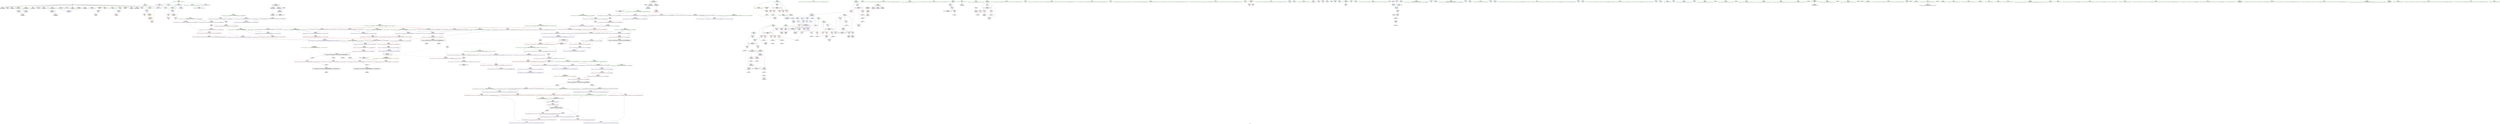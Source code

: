 digraph "SVFG" {
	label="SVFG";

	Node0x562e26b9b190 [shape=record,color=grey,label="{NodeID: 0\nNullPtr}"];
	Node0x562e26b9b190 -> Node0x562e26bc94c0[style=solid];
	Node0x562e26b9b190 -> Node0x562e26bc95c0[style=solid];
	Node0x562e26b9b190 -> Node0x562e26bc9690[style=solid];
	Node0x562e26b9b190 -> Node0x562e26bc9760[style=solid];
	Node0x562e26b9b190 -> Node0x562e26bc9830[style=solid];
	Node0x562e26b9b190 -> Node0x562e26bc9900[style=solid];
	Node0x562e26b9b190 -> Node0x562e26bc99d0[style=solid];
	Node0x562e26b9b190 -> Node0x562e26bc9aa0[style=solid];
	Node0x562e26b9b190 -> Node0x562e26bc9b70[style=solid];
	Node0x562e26b9b190 -> Node0x562e26bc9c40[style=solid];
	Node0x562e26b9b190 -> Node0x562e26bc9d10[style=solid];
	Node0x562e26b9b190 -> Node0x562e26bc9de0[style=solid];
	Node0x562e26b9b190 -> Node0x562e26bc9eb0[style=solid];
	Node0x562e26b9b190 -> Node0x562e26bc9f80[style=solid];
	Node0x562e26b9b190 -> Node0x562e26bd44e0[style=solid];
	Node0x562e26b9b190 -> Node0x562e26bd45b0[style=solid];
	Node0x562e26b9b190 -> Node0x562e26bd4bb0[style=solid];
	Node0x562e26bd93d0 [shape=record,color=black,label="{NodeID: 775\n244 = PHI(210, )\n1st arg _ZSt7reverseIN9__gnu_cxx17__normal_iteratorIPcNSt7__cxx1112basic_stringIcSt11char_traitsIcESaIcEEEEEEvT_SA_ }"];
	Node0x562e26bd93d0 -> Node0x562e26bd5740[style=solid];
	Node0x562e26c03fe0 [shape=record,color=yellow,style=double,label="{NodeID: 609\n51V_1 = ENCHI(MR_51V_0)\npts\{312 \}\nFun[_Z4evali]}"];
	Node0x562e26c03fe0 -> Node0x562e26bd66b0[style=dashed];
	Node0x562e26bd3090 [shape=record,color=red,label="{NodeID: 277\n575\<--572\n\<--call\n_ZN9__gnu_cxxeqIPcNSt7__cxx1112basic_stringIcSt11char_traitsIcESaIcEEEEEbRKNS_17__normal_iteratorIT_T0_EESD_\n}"];
	Node0x562e26bd3090 -> Node0x562e26be3990[style=solid];
	Node0x562e26bc3ca0 [shape=record,color=green,label="{NodeID: 111\n595\<--596\n__lhs.addr\<--__lhs.addr_field_insensitive\n_ZN9__gnu_cxxltIPcNSt7__cxx1112basic_stringIcSt11char_traitsIcESaIcEEEEEbRKNS_17__normal_iteratorIT_T0_EESD_\n}"];
	Node0x562e26bc3ca0 -> Node0x562e26bd33d0[style=solid];
	Node0x562e26bc3ca0 -> Node0x562e26bd73b0[style=solid];
	Node0x562e26be4710 [shape=record,color=grey,label="{NodeID: 554\n462 = cmp(460, 461, )\n}"];
	Node0x562e26bc82c0 [shape=record,color=red,label="{NodeID: 222\n391\<--11\n\<--out\n_Z4evali\n}"];
	Node0x562e26bc4680 [shape=record,color=green,label="{NodeID: 56\n171\<--172\n_ZNSt7__cxx1112basic_stringIcSt11char_traitsIcESaIcEEC1Ev\<--_ZNSt7__cxx1112basic_stringIcSt11char_traitsIcESaIcEEC1Ev_field_insensitive\n}"];
	Node0x562e26bd5f60 [shape=record,color=blue,label="{NodeID: 333\n299\<--338\nans\<--\n_Z4evali\n}"];
	Node0x562e26bd5f60 -> Node0x562e26bd6440[style=dashed];
	Node0x562e26bd5f60 -> Node0x562e26bfaa20[style=dashed];
	Node0x562e26bcb670 [shape=record,color=black,label="{NodeID: 167\n674\<--681\n_ZNK9__gnu_cxx17__normal_iteratorIPcNSt7__cxx1112basic_stringIcSt11char_traitsIcESaIcEEEEdeEv_ret\<--\n_ZNK9__gnu_cxx17__normal_iteratorIPcNSt7__cxx1112basic_stringIcSt11char_traitsIcESaIcEEEEdeEv\n|{<s0>53|<s1>54}}"];
	Node0x562e26bcb670:s0 -> Node0x562e26c28650[style=solid,color=blue];
	Node0x562e26bcb670:s1 -> Node0x562e26c28790[style=solid,color=blue];
	Node0x562e26bc0790 [shape=record,color=green,label="{NodeID: 1\n7\<--1\n__dso_handle\<--dummyObj\nGlob }"];
	Node0x562e26bd94e0 [shape=record,color=black,label="{NodeID: 776\n593 = PHI(503, )\n0th arg _ZN9__gnu_cxxltIPcNSt7__cxx1112basic_stringIcSt11char_traitsIcESaIcEEEEEbRKNS_17__normal_iteratorIT_T0_EESD_ }"];
	Node0x562e26bd94e0 -> Node0x562e26bd73b0[style=solid];
	Node0x562e26bd3160 [shape=record,color=red,label="{NodeID: 278\n578\<--577\n\<--call1\n_ZN9__gnu_cxxeqIPcNSt7__cxx1112basic_stringIcSt11char_traitsIcESaIcEEEEEbRKNS_17__normal_iteratorIT_T0_EESD_\n}"];
	Node0x562e26bd3160 -> Node0x562e26be3990[style=solid];
	Node0x562e26bc3d70 [shape=record,color=green,label="{NodeID: 112\n597\<--598\n__rhs.addr\<--__rhs.addr_field_insensitive\n_ZN9__gnu_cxxltIPcNSt7__cxx1112basic_stringIcSt11char_traitsIcESaIcEEEEEbRKNS_17__normal_iteratorIT_T0_EESD_\n}"];
	Node0x562e26bc3d70 -> Node0x562e26bd34a0[style=solid];
	Node0x562e26bc3d70 -> Node0x562e26bd7480[style=solid];
	Node0x562e26bc8390 [shape=record,color=red,label="{NodeID: 223\n397\<--11\n\<--out\n_Z4evali\n}"];
	Node0x562e26bc4780 [shape=record,color=green,label="{NodeID: 57\n182\<--183\n_ZNSt7__cxx1112basic_stringIcSt11char_traitsIcESaIcEE9push_backEc\<--_ZNSt7__cxx1112basic_stringIcSt11char_traitsIcESaIcEE9push_backEc_field_insensitive\n}"];
	Node0x562e26bd6030 [shape=record,color=blue,label="{NodeID: 334\n301\<--339\ncur\<--\n_Z4evali\n}"];
	Node0x562e26bd6030 -> Node0x562e26bfff50[style=dashed];
	Node0x562e26bcb740 [shape=record,color=black,label="{NodeID: 168\n683\<--688\n_ZSt4moveIRcEONSt16remove_referenceIT_E4typeEOS2__ret\<--\n_ZSt4moveIRcEONSt16remove_referenceIT_E4typeEOS2_\n|{<s0>56|<s1>57|<s2>58}}"];
	Node0x562e26bcb740:s0 -> Node0x562e26c2a150[style=solid,color=blue];
	Node0x562e26bcb740:s1 -> Node0x562e26c2a290[style=solid,color=blue];
	Node0x562e26bcb740:s2 -> Node0x562e26c2a3d0[style=solid,color=blue];
	Node0x562e26bc0820 [shape=record,color=green,label="{NodeID: 2\n14\<--1\n\<--dummyObj\nCan only get source location for instruction, argument, global var or function.}"];
	Node0x562e26bd95f0 [shape=record,color=black,label="{NodeID: 777\n594 = PHI(505, )\n1st arg _ZN9__gnu_cxxltIPcNSt7__cxx1112basic_stringIcSt11char_traitsIcESaIcEEEEEbRKNS_17__normal_iteratorIT_T0_EESD_ }"];
	Node0x562e26bd95f0 -> Node0x562e26bd7480[style=solid];
	Node0x562e26bd3230 [shape=record,color=red,label="{NodeID: 279\n586\<--583\nthis1\<--this.addr\n_ZN9__gnu_cxx17__normal_iteratorIPcNSt7__cxx1112basic_stringIcSt11char_traitsIcESaIcEEEEmmEv\n}"];
	Node0x562e26bd3230 -> Node0x562e26bcb330[style=solid];
	Node0x562e26bd3230 -> Node0x562e26bc7aa0[style=solid];
	Node0x562e26bc3e40 [shape=record,color=green,label="{NodeID: 113\n612\<--613\n__a\<--__a_field_insensitive\n_ZSt9iter_swapIN9__gnu_cxx17__normal_iteratorIPcNSt7__cxx1112basic_stringIcSt11char_traitsIcESaIcEEEEES9_EvT_T0_\n|{|<s1>53}}"];
	Node0x562e26bc3e40 -> Node0x562e26bc7c40[style=solid];
	Node0x562e26bc3e40:s1 -> Node0x562e26c2ab40[style=solid,color=red];
	Node0x562e26bf7d20 [shape=record,color=black,label="{NodeID: 556\nMR_4V_3 = PHI(MR_4V_4, MR_4V_2, )\npts\{83 \}\n}"];
	Node0x562e26bf7d20 -> Node0x562e26bd0b70[style=dashed];
	Node0x562e26bf7d20 -> Node0x562e26bd0c00[style=dashed];
	Node0x562e26bf7d20 -> Node0x562e26bd4e50[style=dashed];
	Node0x562e26bc8460 [shape=record,color=red,label="{NodeID: 224\n468\<--11\n\<--out\nmain\n}"];
	Node0x562e26bc4880 [shape=record,color=green,label="{NodeID: 58\n194\<--195\n_ZNSt7__cxx1112basic_stringIcSt11char_traitsIcESaIcEED1Ev\<--_ZNSt7__cxx1112basic_stringIcSt11char_traitsIcESaIcEED1Ev_field_insensitive\n}"];
	Node0x562e26bd6100 [shape=record,color=blue,label="{NodeID: 335\n303\<--118\nflag\<--\n_Z4evali\n}"];
	Node0x562e26bd6100 -> Node0x562e26bd2050[style=dashed];
	Node0x562e26bd6100 -> Node0x562e26bd6100[style=dashed];
	Node0x562e26bd6100 -> Node0x562e26bd62a0[style=dashed];
	Node0x562e26bd6100 -> Node0x562e26bfaf20[style=dashed];
	Node0x562e26bcb810 [shape=record,color=purple,label="{NodeID: 169\n61\<--4\n\<--_ZStL8__ioinit\n__cxx_global_var_init\n}"];
	Node0x562e26bc08b0 [shape=record,color=green,label="{NodeID: 3\n17\<--1\n\<--dummyObj\nCan only get source location for instruction, argument, global var or function.}"];
	Node0x562e26bd9700 [shape=record,color=black,label="{NodeID: 778\n563 = PHI(503, )\n0th arg _ZN9__gnu_cxxeqIPcNSt7__cxx1112basic_stringIcSt11char_traitsIcESaIcEEEEEbRKNS_17__normal_iteratorIT_T0_EESD_ }"];
	Node0x562e26bd9700 -> Node0x562e26bd7070[style=solid];
	Node0x562e26c042b0 [shape=record,color=yellow,style=double,label="{NodeID: 612\n110V_1 = ENCHI(MR_110V_0)\npts\{6130000 6150000 \}\nFun[_ZNK9__gnu_cxx17__normal_iteratorIPcNSt7__cxx1112basic_stringIcSt11char_traitsIcESaIcEEEEdeEv]}"];
	Node0x562e26c042b0 -> Node0x562e26bd4000[style=dashed];
	Node0x562e26bd3300 [shape=record,color=red,label="{NodeID: 280\n588\<--587\n\<--_M_current\n_ZN9__gnu_cxx17__normal_iteratorIPcNSt7__cxx1112basic_stringIcSt11char_traitsIcESaIcEEEEmmEv\n}"];
	Node0x562e26bd3300 -> Node0x562e26bc7b70[style=solid];
	Node0x562e26bc8a80 [shape=record,color=green,label="{NodeID: 114\n614\<--615\n__b\<--__b_field_insensitive\n_ZSt9iter_swapIN9__gnu_cxx17__normal_iteratorIPcNSt7__cxx1112basic_stringIcSt11char_traitsIcESaIcEEEEES9_EvT_T0_\n|{|<s1>54}}"];
	Node0x562e26bc8a80 -> Node0x562e26bc7d10[style=solid];
	Node0x562e26bc8a80:s1 -> Node0x562e26c2ab40[style=solid,color=red];
	Node0x562e26bf8220 [shape=record,color=black,label="{NodeID: 557\nMR_6V_3 = PHI(MR_6V_4, MR_6V_2, )\npts\{85 \}\n}"];
	Node0x562e26bf8220 -> Node0x562e26bd0cd0[style=dashed];
	Node0x562e26bf8220 -> Node0x562e26bd0da0[style=dashed];
	Node0x562e26bf8220 -> Node0x562e26bd0e70[style=dashed];
	Node0x562e26bf8220 -> Node0x562e26bd4f20[style=dashed];
	Node0x562e26bc8530 [shape=record,color=red,label="{NodeID: 225\n324\<--13\n\<--n\n_Z4evali\n}"];
	Node0x562e26bc8530 -> Node0x562e26be3f90[style=solid];
	Node0x562e26bc4980 [shape=record,color=green,label="{NodeID: 59\n198\<--199\n_ZNSt7__cxx1112basic_stringIcSt11char_traitsIcESaIcEE5beginEv\<--_ZNSt7__cxx1112basic_stringIcSt11char_traitsIcESaIcEE5beginEv_field_insensitive\n}"];
	Node0x562e26bd61d0 [shape=record,color=blue,label="{NodeID: 336\n305\<--14\ni7\<--\n_Z4evali\n}"];
	Node0x562e26bd61d0 -> Node0x562e26bd2120[style=dashed];
	Node0x562e26bd61d0 -> Node0x562e26bd21f0[style=dashed];
	Node0x562e26bd61d0 -> Node0x562e26bd22c0[style=dashed];
	Node0x562e26bd61d0 -> Node0x562e26bd2390[style=dashed];
	Node0x562e26bd61d0 -> Node0x562e26bd61d0[style=dashed];
	Node0x562e26bd61d0 -> Node0x562e26bd6370[style=dashed];
	Node0x562e26bd61d0 -> Node0x562e26bfb420[style=dashed];
	Node0x562e26bcb8e0 [shape=record,color=purple,label="{NodeID: 170\n330\<--21\narrayidx\<--a\n_Z4evali\n}"];
	Node0x562e26bcb8e0 -> Node0x562e26bd5dc0[style=solid];
	Node0x562e26bc0940 [shape=record,color=green,label="{NodeID: 4\n23\<--1\n.str\<--dummyObj\nGlob }"];
	Node0x562e26bd9810 [shape=record,color=black,label="{NodeID: 779\n564 = PHI(505, )\n1st arg _ZN9__gnu_cxxeqIPcNSt7__cxx1112basic_stringIcSt11char_traitsIcESaIcEEEEEbRKNS_17__normal_iteratorIT_T0_EESD_ }"];
	Node0x562e26bd9810 -> Node0x562e26bd7140[style=solid];
	Node0x562e26bd33d0 [shape=record,color=red,label="{NodeID: 281\n601\<--595\n\<--__lhs.addr\n_ZN9__gnu_cxxltIPcNSt7__cxx1112basic_stringIcSt11char_traitsIcESaIcEEEEEbRKNS_17__normal_iteratorIT_T0_EESD_\n|{<s0>51}}"];
	Node0x562e26bd33d0:s0 -> Node0x562e26bd8e10[style=solid,color=red];
	Node0x562e26bc8b10 [shape=record,color=green,label="{NodeID: 115\n621\<--622\n_ZNK9__gnu_cxx17__normal_iteratorIPcNSt7__cxx1112basic_stringIcSt11char_traitsIcESaIcEEEEdeEv\<--_ZNK9__gnu_cxx17__normal_iteratorIPcNSt7__cxx1112basic_stringIcSt11char_traitsIcESaIcEEEEdeEv_field_insensitive\n}"];
	Node0x562e26bf8720 [shape=record,color=black,label="{NodeID: 558\nMR_69V_3 = PHI(MR_69V_2, MR_69V_4, )\npts\{5040000 \}\n}"];
	Node0x562e26bc8600 [shape=record,color=red,label="{NodeID: 226\n350\<--13\n\<--n\n_Z4evali\n}"];
	Node0x562e26bc8600 -> Node0x562e26be4290[style=solid];
	Node0x562e26bc4a80 [shape=record,color=green,label="{NodeID: 60\n203\<--204\n_ZNSt7__cxx1112basic_stringIcSt11char_traitsIcESaIcEE3endEv\<--_ZNSt7__cxx1112basic_stringIcSt11char_traitsIcESaIcEE3endEv_field_insensitive\n}"];
	Node0x562e26bd62a0 [shape=record,color=blue,label="{NodeID: 337\n303\<--14\nflag\<--\n_Z4evali\n}"];
	Node0x562e26bd62a0 -> Node0x562e26bd2050[style=dashed];
	Node0x562e26bd62a0 -> Node0x562e26bd6100[style=dashed];
	Node0x562e26bd62a0 -> Node0x562e26bfaf20[style=dashed];
	Node0x562e26bcb9b0 [shape=record,color=purple,label="{NodeID: 171\n355\<--21\narrayidx12\<--a\n_Z4evali\n}"];
	Node0x562e26bcb9b0 -> Node0x562e26bd2600[style=solid];
	Node0x562e26bc0a00 [shape=record,color=green,label="{NodeID: 5\n25\<--1\n.str.1\<--dummyObj\nGlob }"];
	Node0x562e26bd34a0 [shape=record,color=red,label="{NodeID: 282\n604\<--597\n\<--__rhs.addr\n_ZN9__gnu_cxxltIPcNSt7__cxx1112basic_stringIcSt11char_traitsIcESaIcEEEEEbRKNS_17__normal_iteratorIT_T0_EESD_\n|{<s0>52}}"];
	Node0x562e26bd34a0:s0 -> Node0x562e26bd8e10[style=solid,color=red];
	Node0x562e26bc8c10 [shape=record,color=green,label="{NodeID: 116\n625\<--626\n_ZSt4swapIcENSt9enable_ifIXsr6__and_ISt6__not_ISt15__is_tuple_likeIT_EESt21is_move_constructibleIS3_ESt18is_move_assignableIS3_EEE5valueEvE4typeERS3_SC_\<--_ZSt4swapIcENSt9enable_ifIXsr6__and_ISt6__not_ISt15__is_tuple_likeIT_EESt21is_move_constructibleIS3_ESt18is_move_assignableIS3_EEE5valueEvE4typeERS3_SC__field_insensitive\n}"];
	Node0x562e26bf8c20 [shape=record,color=black,label="{NodeID: 559\nMR_71V_3 = PHI(MR_71V_2, MR_71V_5, )\npts\{5060000 \}\n}"];
	Node0x562e26bc86d0 [shape=record,color=red,label="{NodeID: 227\n339\<--16\n\<--l\n_Z4evali\n}"];
	Node0x562e26bc86d0 -> Node0x562e26bd6030[style=solid];
	Node0x562e26bc4b80 [shape=record,color=green,label="{NodeID: 61\n212\<--213\n_ZSt7reverseIN9__gnu_cxx17__normal_iteratorIPcNSt7__cxx1112basic_stringIcSt11char_traitsIcESaIcEEEEEEvT_SA_\<--_ZSt7reverseIN9__gnu_cxx17__normal_iteratorIPcNSt7__cxx1112basic_stringIcSt11char_traitsIcESaIcEEEEEEvT_SA__field_insensitive\n}"];
	Node0x562e26bd6370 [shape=record,color=blue,label="{NodeID: 338\n305\<--373\ni7\<--inc19\n_Z4evali\n}"];
	Node0x562e26bd6370 -> Node0x562e26bd2120[style=dashed];
	Node0x562e26bd6370 -> Node0x562e26bd21f0[style=dashed];
	Node0x562e26bd6370 -> Node0x562e26bd22c0[style=dashed];
	Node0x562e26bd6370 -> Node0x562e26bd2390[style=dashed];
	Node0x562e26bd6370 -> Node0x562e26bd61d0[style=dashed];
	Node0x562e26bd6370 -> Node0x562e26bd6370[style=dashed];
	Node0x562e26bd6370 -> Node0x562e26bfb420[style=dashed];
	Node0x562e26bcba80 [shape=record,color=purple,label="{NodeID: 172\n364\<--21\narrayidx15\<--a\n_Z4evali\n}"];
	Node0x562e26bcba80 -> Node0x562e26bd26d0[style=solid];
	Node0x562e26bc0ac0 [shape=record,color=green,label="{NodeID: 6\n27\<--1\n.str.2\<--dummyObj\nGlob }"];
	Node0x562e26c045b0 [shape=record,color=yellow,style=double,label="{NodeID: 615\n55V_1 = ENCHI(MR_55V_0)\npts\{1 \}\nFun[main]}"];
	Node0x562e26c045b0 -> Node0x562e26bc8870[style=dashed];
	Node0x562e26c045b0 -> Node0x562e26bc8940[style=dashed];
	Node0x562e26bd3570 [shape=record,color=red,label="{NodeID: 283\n603\<--602\n\<--call\n_ZN9__gnu_cxxltIPcNSt7__cxx1112basic_stringIcSt11char_traitsIcESaIcEEEEEbRKNS_17__normal_iteratorIT_T0_EESD_\n}"];
	Node0x562e26bd3570 -> Node0x562e26be3c90[style=solid];
	Node0x562e26bc8d10 [shape=record,color=green,label="{NodeID: 117\n630\<--631\nthis.addr\<--this.addr_field_insensitive\n_ZN9__gnu_cxx17__normal_iteratorIPcNSt7__cxx1112basic_stringIcSt11char_traitsIcESaIcEEEEppEv\n}"];
	Node0x562e26bc8d10 -> Node0x562e26bd3710[style=solid];
	Node0x562e26bc8d10 -> Node0x562e26bd76f0[style=solid];
	Node0x562e268efe20 [shape=record,color=black,label="{NodeID: 726\n501 = PHI(275, )\n0th arg _ZSt9__reverseIN9__gnu_cxx17__normal_iteratorIPcNSt7__cxx1112basic_stringIcSt11char_traitsIcESaIcEEEEEEvT_SA_St26random_access_iterator_tag }"];
	Node0x562e268efe20 -> Node0x562e26bd6c60[style=solid];
	Node0x562e26bf9120 [shape=record,color=black,label="{NodeID: 560\nMR_73V_2 = PHI(MR_73V_1, MR_73V_3, )\npts\{5100000 \}\n}"];
	Node0x562e26bc87a0 [shape=record,color=red,label="{NodeID: 228\n343\<--19\n\<--h\n_Z4evali\n}"];
	Node0x562e26bc87a0 -> Node0x562e26be3e10[style=solid];
	Node0x562e26bc4c80 [shape=record,color=green,label="{NodeID: 62\n215\<--216\n_ZNSt7__cxx1112basic_stringIcSt11char_traitsIcESaIcEEC1EOS4_\<--_ZNSt7__cxx1112basic_stringIcSt11char_traitsIcESaIcEEC1EOS4__field_insensitive\n}"];
	Node0x562e26bd6440 [shape=record,color=blue,label="{NodeID: 339\n299\<--379\nans\<--\n_Z4evali\n}"];
	Node0x562e26bd6440 -> Node0x562e26bfaa20[style=dashed];
	Node0x562e26bcbb50 [shape=record,color=purple,label="{NodeID: 173\n88\<--23\n\<--.str\n_Z9parseLongv\n}"];
	Node0x562e26bc0b80 [shape=record,color=green,label="{NodeID: 7\n29\<--1\n.str.3\<--dummyObj\nGlob }"];
	Node0x562e26bd3640 [shape=record,color=red,label="{NodeID: 284\n606\<--605\n\<--call1\n_ZN9__gnu_cxxltIPcNSt7__cxx1112basic_stringIcSt11char_traitsIcESaIcEEEEEbRKNS_17__normal_iteratorIT_T0_EESD_\n}"];
	Node0x562e26bd3640 -> Node0x562e26be3c90[style=solid];
	Node0x562e26bc8de0 [shape=record,color=green,label="{NodeID: 118\n641\<--642\nthis.addr\<--this.addr_field_insensitive\n_ZNK9__gnu_cxx17__normal_iteratorIPcNSt7__cxx1112basic_stringIcSt11char_traitsIcESaIcEEEE4baseEv\n}"];
	Node0x562e26bc8de0 -> Node0x562e26bd38b0[style=solid];
	Node0x562e26bc8de0 -> Node0x562e26bd7890[style=solid];
	Node0x562e26c23050 [shape=record,color=black,label="{NodeID: 727\n502 = PHI(277, )\n1st arg _ZSt9__reverseIN9__gnu_cxx17__normal_iteratorIPcNSt7__cxx1112basic_stringIcSt11char_traitsIcESaIcEEEEEEvT_SA_St26random_access_iterator_tag }"];
	Node0x562e26c23050 -> Node0x562e26bd6d30[style=solid];
	Node0x562e26bf9620 [shape=record,color=black,label="{NodeID: 561\nMR_75V_2 = PHI(MR_75V_1, MR_75V_3, )\npts\{5120000 \}\n}"];
	Node0x562e26bc8870 [shape=record,color=red,label="{NodeID: 229\n464\<--41\n\<--stderr\nmain\n}"];
	Node0x562e26bc4d80 [shape=record,color=green,label="{NodeID: 63\n231\<--232\n__gxx_personality_v0\<--__gxx_personality_v0_field_insensitive\n}"];
	Node0x562e26bd6510 [shape=record,color=blue,label="{NodeID: 340\n301\<--384\ncur\<--inc24\n_Z4evali\n}"];
	Node0x562e26bd6510 -> Node0x562e26bfff50[style=dashed];
	Node0x562e26bcbc20 [shape=record,color=purple,label="{NodeID: 174\n155\<--25\n\<--.str.1\n_Z8toStringB5cxx11x\n}"];
	Node0x562e26bc0c40 [shape=record,color=green,label="{NodeID: 8\n31\<--1\n.str.4\<--dummyObj\nGlob }"];
	Node0x562e26bd3710 [shape=record,color=red,label="{NodeID: 285\n633\<--630\nthis1\<--this.addr\n_ZN9__gnu_cxx17__normal_iteratorIPcNSt7__cxx1112basic_stringIcSt11char_traitsIcESaIcEEEEppEv\n}"];
	Node0x562e26bd3710 -> Node0x562e26bcb4d0[style=solid];
	Node0x562e26bd3710 -> Node0x562e26bc7de0[style=solid];
	Node0x562e26bc8eb0 [shape=record,color=green,label="{NodeID: 119\n650\<--651\n__a.addr\<--__a.addr_field_insensitive\n_ZSt4swapIcENSt9enable_ifIXsr6__and_ISt6__not_ISt15__is_tuple_likeIT_EESt21is_move_constructibleIS3_ESt18is_move_assignableIS3_EEE5valueEvE4typeERS3_SC_\n}"];
	Node0x562e26bc8eb0 -> Node0x562e26bd3980[style=solid];
	Node0x562e26bc8eb0 -> Node0x562e26bd3a50[style=solid];
	Node0x562e26bc8eb0 -> Node0x562e26bd7960[style=solid];
	Node0x562e26c27ea0 [shape=record,color=black,label="{NodeID: 728\n314 = PHI(79, )\n}"];
	Node0x562e26c27ea0 -> Node0x562e26bca970[style=solid];
	Node0x562e26bf9b20 [shape=record,color=black,label="{NodeID: 562\nMR_39V_3 = PHI(MR_39V_4, MR_39V_2, )\npts\{298 \}\n}"];
	Node0x562e26bf9b20 -> Node0x562e26bd1830[style=dashed];
	Node0x562e26bf9b20 -> Node0x562e26bd1900[style=dashed];
	Node0x562e26bf9b20 -> Node0x562e26bd19d0[style=dashed];
	Node0x562e26bf9b20 -> Node0x562e26bd5e90[style=dashed];
	Node0x562e26bc8940 [shape=record,color=red,label="{NodeID: 230\n479\<--41\n\<--stderr\nmain\n}"];
	Node0x562e26bc4e80 [shape=record,color=green,label="{NodeID: 64\n245\<--246\n__first\<--__first_field_insensitive\n_ZSt7reverseIN9__gnu_cxx17__normal_iteratorIPcNSt7__cxx1112basic_stringIcSt11char_traitsIcESaIcEEEEEEvT_SA_\n|{|<s2>19}}"];
	Node0x562e26bc4e80 -> Node0x562e26bca630[style=solid];
	Node0x562e26bc4e80 -> Node0x562e26bc6da0[style=solid];
	Node0x562e26bc4e80:s2 -> Node0x562e26bd8a50[style=solid,color=red];
	Node0x562e26bd65e0 [shape=record,color=blue,label="{NodeID: 341\n309\<--408\nexn.slot\<--\n_Z4evali\n}"];
	Node0x562e26bd65e0 -> Node0x562e26bd2460[style=dashed];
	Node0x562e26bcbcf0 [shape=record,color=purple,label="{NodeID: 175\n392\<--27\n\<--.str.2\n_Z4evali\n}"];
	Node0x562e26bc0d00 [shape=record,color=green,label="{NodeID: 9\n33\<--1\n.str.5\<--dummyObj\nGlob }"];
	Node0x562e26bd37e0 [shape=record,color=red,label="{NodeID: 286\n635\<--634\n\<--_M_current\n_ZN9__gnu_cxx17__normal_iteratorIPcNSt7__cxx1112basic_stringIcSt11char_traitsIcESaIcEEEEppEv\n}"];
	Node0x562e26bd37e0 -> Node0x562e26bc7eb0[style=solid];
	Node0x562e26bc8f80 [shape=record,color=green,label="{NodeID: 120\n652\<--653\n__b.addr\<--__b.addr_field_insensitive\n_ZSt4swapIcENSt9enable_ifIXsr6__and_ISt6__not_ISt15__is_tuple_likeIT_EESt21is_move_constructibleIS3_ESt18is_move_assignableIS3_EEE5valueEvE4typeERS3_SC_\n}"];
	Node0x562e26bc8f80 -> Node0x562e26bd3b20[style=solid];
	Node0x562e26bc8f80 -> Node0x562e26bd3bf0[style=solid];
	Node0x562e26bc8f80 -> Node0x562e26bd7a30[style=solid];
	Node0x562e26c280d0 [shape=record,color=black,label="{NodeID: 729\n89 = PHI()\n}"];
	Node0x562e26bfa020 [shape=record,color=black,label="{NodeID: 563\nMR_53V_2 = PHI(MR_53V_3, MR_53V_1, )\npts\{220000 \}\n|{|<s3>37}}"];
	Node0x562e26bfa020 -> Node0x562e26bd2600[style=dashed];
	Node0x562e26bfa020 -> Node0x562e26bd26d0[style=dashed];
	Node0x562e26bfa020 -> Node0x562e26bd5dc0[style=dashed];
	Node0x562e26bfa020:s3 -> Node0x562e26bfd220[style=dashed,color=blue];
	Node0x562e26bd0b70 [shape=record,color=red,label="{NodeID: 231\n103\<--82\n\<--ret\n_Z9parseLongv\n}"];
	Node0x562e26bd0b70 -> Node0x562e26be2490[style=solid];
	Node0x562e26bc4f50 [shape=record,color=green,label="{NodeID: 65\n247\<--248\n__last\<--__last_field_insensitive\n_ZSt7reverseIN9__gnu_cxx17__normal_iteratorIPcNSt7__cxx1112basic_stringIcSt11char_traitsIcESaIcEEEEEEvT_SA_\n}"];
	Node0x562e26bc4f50 -> Node0x562e26bca700[style=solid];
	Node0x562e26bc4f50 -> Node0x562e26bc6e70[style=solid];
	Node0x562e26bd66b0 [shape=record,color=blue,label="{NodeID: 342\n311\<--410\nehselector.slot\<--\n_Z4evali\n}"];
	Node0x562e26bd66b0 -> Node0x562e26bd2530[style=dashed];
	Node0x562e26bcbdc0 [shape=record,color=purple,label="{NodeID: 176\n403\<--29\n\<--.str.3\n_Z4evali\n}"];
	Node0x562e26bc0dc0 [shape=record,color=green,label="{NodeID: 10\n35\<--1\n.str.6\<--dummyObj\nGlob }"];
	Node0x562e26bd38b0 [shape=record,color=red,label="{NodeID: 287\n644\<--641\nthis1\<--this.addr\n_ZNK9__gnu_cxx17__normal_iteratorIPcNSt7__cxx1112basic_stringIcSt11char_traitsIcESaIcEEEE4baseEv\n}"];
	Node0x562e26bd38b0 -> Node0x562e26bc7f80[style=solid];
	Node0x562e26bc9050 [shape=record,color=green,label="{NodeID: 121\n654\<--655\n__tmp\<--__tmp_field_insensitive\n_ZSt4swapIcENSt9enable_ifIXsr6__and_ISt6__not_ISt15__is_tuple_likeIT_EESt21is_move_constructibleIS3_ESt18is_move_assignableIS3_EEE5valueEvE4typeERS3_SC_\n|{|<s1>58}}"];
	Node0x562e26bc9050 -> Node0x562e26bd7b00[style=solid];
	Node0x562e26bc9050:s1 -> Node0x562e26bd8b60[style=solid,color=red];
	Node0x562e26c281a0 [shape=record,color=black,label="{NodeID: 730\n97 = PHI()\n}"];
	Node0x562e26c281a0 -> Node0x562e26bca220[style=solid];
	Node0x562e26bd0c00 [shape=record,color=red,label="{NodeID: 232\n121\<--82\n\<--ret\n_Z9parseLongv\n}"];
	Node0x562e26bd0c00 -> Node0x562e26bca490[style=solid];
	Node0x562e26bc5020 [shape=record,color=green,label="{NodeID: 66\n249\<--250\nagg.tmp\<--agg.tmp_field_insensitive\n_ZSt7reverseIN9__gnu_cxx17__normal_iteratorIPcNSt7__cxx1112basic_stringIcSt11char_traitsIcESaIcEEEEEEvT_SA_\n}"];
	Node0x562e26bc5020 -> Node0x562e26bca7d0[style=solid];
	Node0x562e26bc5020 -> Node0x562e26bc6f40[style=solid];
	Node0x562e26bd6780 [shape=record,color=blue,label="{NodeID: 343\n429\<--14\nretval\<--\nmain\n}"];
	Node0x562e26bcbe90 [shape=record,color=purple,label="{NodeID: 177\n443\<--31\n\<--.str.4\nmain\n}"];
	Node0x562e26bc0e80 [shape=record,color=green,label="{NodeID: 11\n37\<--1\n.str.7\<--dummyObj\nGlob }"];
	Node0x562e26c04a40 [shape=record,color=yellow,style=double,label="{NodeID: 620\n63V_1 = ENCHI(MR_63V_0)\npts\{434 \}\nFun[main]}"];
	Node0x562e26c04a40 -> Node0x562e26bd2870[style=dashed];
	Node0x562e26bd3980 [shape=record,color=red,label="{NodeID: 288\n658\<--650\n\<--__a.addr\n_ZSt4swapIcENSt9enable_ifIXsr6__and_ISt6__not_ISt15__is_tuple_likeIT_EESt21is_move_constructibleIS3_ESt18is_move_assignableIS3_EEE5valueEvE4typeERS3_SC_\n|{<s0>56}}"];
	Node0x562e26bd3980:s0 -> Node0x562e26bd8b60[style=solid,color=red];
	Node0x562e26bc9120 [shape=record,color=green,label="{NodeID: 122\n660\<--661\n_ZSt4moveIRcEONSt16remove_referenceIT_E4typeEOS2_\<--_ZSt4moveIRcEONSt16remove_referenceIT_E4typeEOS2__field_insensitive\n}"];
	Node0x562e26c28270 [shape=record,color=black,label="{NodeID: 731\n62 = PHI()\n}"];
	Node0x562e26bfaa20 [shape=record,color=black,label="{NodeID: 565\nMR_41V_4 = PHI(MR_41V_3, MR_41V_2, )\npts\{300 \}\n}"];
	Node0x562e26bfaa20 -> Node0x562e26bd1aa0[style=dashed];
	Node0x562e26bfaa20 -> Node0x562e26bd1b70[style=dashed];
	Node0x562e26bd0cd0 [shape=record,color=red,label="{NodeID: 233\n95\<--84\n\<--i\n_Z9parseLongv\n}"];
	Node0x562e26bd0cd0 -> Node0x562e26be3b10[style=solid];
	Node0x562e26bc50f0 [shape=record,color=green,label="{NodeID: 67\n251\<--252\nagg.tmp2\<--agg.tmp2_field_insensitive\n_ZSt7reverseIN9__gnu_cxx17__normal_iteratorIPcNSt7__cxx1112basic_stringIcSt11char_traitsIcESaIcEEEEEEvT_SA_\n}"];
	Node0x562e26bc50f0 -> Node0x562e26bca8a0[style=solid];
	Node0x562e26bc50f0 -> Node0x562e26bc7010[style=solid];
	Node0x562e26bd6850 [shape=record,color=blue,label="{NodeID: 344\n431\<--441\nsTime\<--conv\nmain\n}"];
	Node0x562e26bd6850 -> Node0x562e26bd27a0[style=dashed];
	Node0x562e26bcbf60 [shape=record,color=purple,label="{NodeID: 178\n444\<--33\n\<--.str.5\nmain\n}"];
	Node0x562e26bc0f40 [shape=record,color=green,label="{NodeID: 12\n39\<--1\n.str.8\<--dummyObj\nGlob }"];
	Node0x562e26bd3a50 [shape=record,color=red,label="{NodeID: 289\n667\<--650\n\<--__a.addr\n_ZSt4swapIcENSt9enable_ifIXsr6__and_ISt6__not_ISt15__is_tuple_likeIT_EESt21is_move_constructibleIS3_ESt18is_move_assignableIS3_EEE5valueEvE4typeERS3_SC_\n}"];
	Node0x562e26bd3a50 -> Node0x562e26bd7bd0[style=solid];
	Node0x562e26bc9220 [shape=record,color=green,label="{NodeID: 123\n676\<--677\nthis.addr\<--this.addr_field_insensitive\n_ZNK9__gnu_cxx17__normal_iteratorIPcNSt7__cxx1112basic_stringIcSt11char_traitsIcESaIcEEEEdeEv\n}"];
	Node0x562e26bc9220 -> Node0x562e26bd3f30[style=solid];
	Node0x562e26bc9220 -> Node0x562e26bd7d70[style=solid];
	Node0x562e26c28340 [shape=record,color=black,label="{NodeID: 732\n602 = PHI(639, )\n}"];
	Node0x562e26c28340 -> Node0x562e26bd3570[style=solid];
	Node0x562e26bfaf20 [shape=record,color=black,label="{NodeID: 566\nMR_45V_6 = PHI(MR_45V_5, MR_45V_2, )\npts\{304 \}\n}"];
	Node0x562e26bd0da0 [shape=record,color=red,label="{NodeID: 234\n106\<--84\n\<--i\n_Z9parseLongv\n}"];
	Node0x562e26bd0da0 -> Node0x562e26bca2f0[style=solid];
	Node0x562e26bc51c0 [shape=record,color=green,label="{NodeID: 68\n253\<--254\nagg.tmp3\<--agg.tmp3_field_insensitive\n_ZSt7reverseIN9__gnu_cxx17__normal_iteratorIPcNSt7__cxx1112basic_stringIcSt11char_traitsIcESaIcEEEEEEvT_SA_\n}"];
	Node0x562e26bd6920 [shape=record,color=blue,label="{NodeID: 345\n8\<--445\nin\<--call1\nmain\n|{|<s1>37}}"];
	Node0x562e26bd6920 -> Node0x562e26bc81f0[style=dashed];
	Node0x562e26bd6920:s1 -> Node0x562e26bf7910[style=dashed,color=red];
	Node0x562e26bcc030 [shape=record,color=purple,label="{NodeID: 179\n450\<--35\n\<--.str.6\nmain\n}"];
	Node0x562e26bc1000 [shape=record,color=green,label="{NodeID: 13\n41\<--1\nstderr\<--dummyObj\nGlob }"];
	Node0x562e26bd3b20 [shape=record,color=red,label="{NodeID: 290\n664\<--652\n\<--__b.addr\n_ZSt4swapIcENSt9enable_ifIXsr6__and_ISt6__not_ISt15__is_tuple_likeIT_EESt21is_move_constructibleIS3_ESt18is_move_assignableIS3_EEE5valueEvE4typeERS3_SC_\n|{<s0>57}}"];
	Node0x562e26bd3b20:s0 -> Node0x562e26bd8b60[style=solid,color=red];
	Node0x562e26bc92f0 [shape=record,color=green,label="{NodeID: 124\n685\<--686\n__t.addr\<--__t.addr_field_insensitive\n_ZSt4moveIRcEONSt16remove_referenceIT_E4typeEOS2_\n}"];
	Node0x562e26bc92f0 -> Node0x562e26bd40d0[style=solid];
	Node0x562e26bc92f0 -> Node0x562e26bd7e40[style=solid];
	Node0x562e26c28510 [shape=record,color=black,label="{NodeID: 733\n605 = PHI(639, )\n}"];
	Node0x562e26c28510 -> Node0x562e26bd3640[style=solid];
	Node0x562e26bfb420 [shape=record,color=black,label="{NodeID: 567\nMR_47V_6 = PHI(MR_47V_4, MR_47V_2, )\npts\{306 \}\n}"];
	Node0x562e26bd0e70 [shape=record,color=red,label="{NodeID: 235\n116\<--84\n\<--i\n_Z9parseLongv\n}"];
	Node0x562e26bd0e70 -> Node0x562e26be2010[style=solid];
	Node0x562e26bc5290 [shape=record,color=green,label="{NodeID: 69\n255\<--256\nundef.agg.tmp\<--undef.agg.tmp_field_insensitive\n_ZSt7reverseIN9__gnu_cxx17__normal_iteratorIPcNSt7__cxx1112basic_stringIcSt11char_traitsIcESaIcEEEEEEvT_SA_\n}"];
	Node0x562e26bd69f0 [shape=record,color=blue,label="{NodeID: 346\n11\<--452\nout\<--call2\nmain\n|{|<s1>37}}"];
	Node0x562e26bd69f0 -> Node0x562e26bc8460[style=dashed];
	Node0x562e26bd69f0:s1 -> Node0x562e26bf7a20[style=dashed,color=red];
	Node0x562e26bcc100 [shape=record,color=purple,label="{NodeID: 180\n451\<--37\n\<--.str.7\nmain\n}"];
	Node0x562e26bc10c0 [shape=record,color=green,label="{NodeID: 14\n42\<--1\n.str.9\<--dummyObj\nGlob }"];
	Node0x562e26bd3bf0 [shape=record,color=red,label="{NodeID: 291\n671\<--652\n\<--__b.addr\n_ZSt4swapIcENSt9enable_ifIXsr6__and_ISt6__not_ISt15__is_tuple_likeIT_EESt21is_move_constructibleIS3_ESt18is_move_assignableIS3_EEE5valueEvE4typeERS3_SC_\n}"];
	Node0x562e26bd3bf0 -> Node0x562e26bd7ca0[style=solid];
	Node0x562e26bc93c0 [shape=record,color=green,label="{NodeID: 125\n52\<--690\n_GLOBAL__sub_I_Acev_2_0.cpp\<--_GLOBAL__sub_I_Acev_2_0.cpp_field_insensitive\n}"];
	Node0x562e26bc93c0 -> Node0x562e26bd4ab0[style=solid];
	Node0x562e26c28650 [shape=record,color=black,label="{NodeID: 734\n620 = PHI(674, )\n|{<s0>55}}"];
	Node0x562e26c28650:s0 -> Node0x562e26c2a790[style=solid,color=red];
	Node0x562e26bd0f40 [shape=record,color=red,label="{NodeID: 236\n109\<--108\n\<--arrayidx\n_Z9parseLongv\n}"];
	Node0x562e26bd0f40 -> Node0x562e26bca3c0[style=solid];
	Node0x562e26bc5360 [shape=record,color=green,label="{NodeID: 70\n266\<--267\nllvm.memcpy.p0i8.p0i8.i64\<--llvm.memcpy.p0i8.p0i8.i64_field_insensitive\n}"];
	Node0x562e26bd6ac0 [shape=record,color=blue,label="{NodeID: 347\n435\<--118\ntest\<--\nmain\n}"];
	Node0x562e26bd6ac0 -> Node0x562e26bfd750[style=dashed];
	Node0x562e26bcc1d0 [shape=record,color=purple,label="{NodeID: 181\n456\<--39\n\<--.str.8\nmain\n}"];
	Node0x562e26bc1180 [shape=record,color=green,label="{NodeID: 15\n44\<--1\n.str.10\<--dummyObj\nGlob }"];
	Node0x562e26bd3cc0 [shape=record,color=red,label="{NodeID: 292\n662\<--659\n\<--call\n_ZSt4swapIcENSt9enable_ifIXsr6__and_ISt6__not_ISt15__is_tuple_likeIT_EESt21is_move_constructibleIS3_ESt18is_move_assignableIS3_EEE5valueEvE4typeERS3_SC_\n}"];
	Node0x562e26bd3cc0 -> Node0x562e26bd7b00[style=solid];
	Node0x562e26bc94c0 [shape=record,color=black,label="{NodeID: 126\n2\<--3\ndummyVal\<--dummyVal\n}"];
	Node0x562e26c28790 [shape=record,color=black,label="{NodeID: 735\n623 = PHI(674, )\n|{<s0>55}}"];
	Node0x562e26c28790:s0 -> Node0x562e26c2a8d0[style=solid,color=red];
	Node0x562e26bd1010 [shape=record,color=red,label="{NodeID: 237\n149\<--134\n\<--num.addr\n_Z8toStringB5cxx11x\n}"];
	Node0x562e26bd1010 -> Node0x562e26be4410[style=solid];
	Node0x562e26bc5460 [shape=record,color=green,label="{NodeID: 71\n272\<--273\n_ZSt19__iterator_categoryIN9__gnu_cxx17__normal_iteratorIPcNSt7__cxx1112basic_stringIcSt11char_traitsIcESaIcEEEEEENSt15iterator_traitsIT_E17iterator_categoryERKSB_\<--_ZSt19__iterator_categoryIN9__gnu_cxx17__normal_iteratorIPcNSt7__cxx1112basic_stringIcSt11char_traitsIcESaIcEEEEEENSt15iterator_traitsIT_E17iterator_categoryERKSB__field_insensitive\n}"];
	Node0x562e26bd6b90 [shape=record,color=blue,label="{NodeID: 348\n435\<--476\ntest\<--inc\nmain\n}"];
	Node0x562e26bd6b90 -> Node0x562e26bfd750[style=dashed];
	Node0x562e26bcc2a0 [shape=record,color=purple,label="{NodeID: 182\n466\<--42\n\<--.str.9\nmain\n}"];
	Node0x562e26bc1240 [shape=record,color=green,label="{NodeID: 16\n46\<--1\n.str.11\<--dummyObj\nGlob }"];
	Node0x562e26bd3d90 [shape=record,color=red,label="{NodeID: 293\n666\<--665\n\<--call1\n_ZSt4swapIcENSt9enable_ifIXsr6__and_ISt6__not_ISt15__is_tuple_likeIT_EESt21is_move_constructibleIS3_ESt18is_move_assignableIS3_EEE5valueEvE4typeERS3_SC_\n}"];
	Node0x562e26bd3d90 -> Node0x562e26bd7bd0[style=solid];
	Node0x562e26bc95c0 [shape=record,color=black,label="{NodeID: 127\n163\<--3\n\<--dummyVal\n_Z8toStringB5cxx11x\n}"];
	Node0x562e26c288d0 [shape=record,color=black,label="{NodeID: 736\n197 = PHI()\n}"];
	Node0x562e26c288d0 -> Node0x562e26bd54d0[style=solid];
	Node0x562e26bd10e0 [shape=record,color=red,label="{NodeID: 238\n174\<--134\n\<--num.addr\n_Z8toStringB5cxx11x\n}"];
	Node0x562e26bd10e0 -> Node0x562e26be4590[style=solid];
	Node0x562e26bc5560 [shape=record,color=green,label="{NodeID: 72\n279\<--280\n_ZSt9__reverseIN9__gnu_cxx17__normal_iteratorIPcNSt7__cxx1112basic_stringIcSt11char_traitsIcESaIcEEEEEEvT_SA_St26random_access_iterator_tag\<--_ZSt9__reverseIN9__gnu_cxx17__normal_iteratorIPcNSt7__cxx1112basic_stringIcSt11char_traitsIcESaIcEEEEEEvT_SA_St26random_access_iterator_tag_field_insensitive\n}"];
	Node0x562e26bd6c60 [shape=record,color=blue,label="{NodeID: 349\n513\<--501\ncoerce.dive\<--__first.coerce\n_ZSt9__reverseIN9__gnu_cxx17__normal_iteratorIPcNSt7__cxx1112basic_stringIcSt11char_traitsIcESaIcEEEEEEvT_SA_St26random_access_iterator_tag\n|{|<s2>41}}"];
	Node0x562e26bd6c60 -> Node0x562e26bf8720[style=dashed];
	Node0x562e26bd6c60 -> Node0x562e26bfdc50[style=dashed];
	Node0x562e26bd6c60:s2 -> Node0x562e26c06340[style=dashed,color=red];
	Node0x562e26bcc370 [shape=record,color=purple,label="{NodeID: 183\n470\<--44\n\<--.str.10\nmain\n}"];
	Node0x562e26bc1300 [shape=record,color=green,label="{NodeID: 17\n48\<--1\n.str.12\<--dummyObj\nGlob }"];
	Node0x562e26bd3e60 [shape=record,color=red,label="{NodeID: 294\n670\<--669\n\<--call2\n_ZSt4swapIcENSt9enable_ifIXsr6__and_ISt6__not_ISt15__is_tuple_likeIT_EESt21is_move_constructibleIS3_ESt18is_move_assignableIS3_EEE5valueEvE4typeERS3_SC_\n}"];
	Node0x562e26bd3e60 -> Node0x562e26bd7ca0[style=solid];
	Node0x562e26bc9690 [shape=record,color=black,label="{NodeID: 128\n164\<--3\n\<--dummyVal\n_Z8toStringB5cxx11x\n}"];
	Node0x562e26bc9690 -> Node0x562e26bd50c0[style=solid];
	Node0x562e26c289a0 [shape=record,color=black,label="{NodeID: 737\n202 = PHI()\n}"];
	Node0x562e26c289a0 -> Node0x562e26bd55a0[style=solid];
	Node0x562e26bd11b0 [shape=record,color=red,label="{NodeID: 239\n177\<--134\n\<--num.addr\n_Z8toStringB5cxx11x\n}"];
	Node0x562e26bd11b0 -> Node0x562e26be3090[style=solid];
	Node0x562e26bc5660 [shape=record,color=green,label="{NodeID: 73\n291\<--292\n_Z4evali\<--_Z4evali_field_insensitive\n}"];
	Node0x562e26bd6d30 [shape=record,color=blue,label="{NodeID: 350\n515\<--502\ncoerce.dive1\<--__last.coerce\n_ZSt9__reverseIN9__gnu_cxx17__normal_iteratorIPcNSt7__cxx1112basic_stringIcSt11char_traitsIcESaIcEEEEEEvT_SA_St26random_access_iterator_tag\n|{|<s1>41|<s2>42|<s3>42}}"];
	Node0x562e26bd6d30 -> Node0x562e26bf8c20[style=dashed];
	Node0x562e26bd6d30:s1 -> Node0x562e26c06340[style=dashed,color=red];
	Node0x562e26bd6d30:s2 -> Node0x562e26bd3300[style=dashed,color=red];
	Node0x562e26bd6d30:s3 -> Node0x562e26bd72e0[style=dashed,color=red];
	Node0x562e26bcc440 [shape=record,color=purple,label="{NodeID: 184\n487\<--46\n\<--.str.11\nmain\n}"];
	Node0x562e26bc13c0 [shape=record,color=green,label="{NodeID: 18\n51\<--1\n\<--dummyObj\nCan only get source location for instruction, argument, global var or function.}"];
	Node0x562e26bd3f30 [shape=record,color=red,label="{NodeID: 295\n679\<--676\nthis1\<--this.addr\n_ZNK9__gnu_cxx17__normal_iteratorIPcNSt7__cxx1112basic_stringIcSt11char_traitsIcESaIcEEEEdeEv\n}"];
	Node0x562e26bd3f30 -> Node0x562e26bc8050[style=solid];
	Node0x562e26bc9760 [shape=record,color=black,label="{NodeID: 129\n166\<--3\n\<--dummyVal\n_Z8toStringB5cxx11x\n}"];
	Node0x562e26bc9760 -> Node0x562e26bd5190[style=solid];
	Node0x562e26c28a70 [shape=record,color=black,label="{NodeID: 738\n438 = PHI()\n}"];
	Node0x562e26c28a70 -> Node0x562e26bcacb0[style=solid];
	Node0x562e26bd1280 [shape=record,color=red,label="{NodeID: 240\n184\<--134\n\<--num.addr\n_Z8toStringB5cxx11x\n}"];
	Node0x562e26bd1280 -> Node0x562e26be3390[style=solid];
	Node0x562e26bc5760 [shape=record,color=green,label="{NodeID: 74\n295\<--296\ntestNum.addr\<--testNum.addr_field_insensitive\n_Z4evali\n}"];
	Node0x562e26bc5760 -> Node0x562e26bd59b0[style=solid];
	Node0x562e26bd6e00 [shape=record,color=blue, style = dotted,label="{NodeID: 351\n703\<--705\noffset_0\<--dummyVal\n_ZSt9__reverseIN9__gnu_cxx17__normal_iteratorIPcNSt7__cxx1112basic_stringIcSt11char_traitsIcESaIcEEEEEEvT_SA_St26random_access_iterator_tag\n}"];
	Node0x562e26bd6e00 -> Node0x562e26bd2d50[style=dashed];
	Node0x562e26bd6e00 -> Node0x562e26bd6e00[style=dashed];
	Node0x562e26bd6e00 -> Node0x562e26bf9120[style=dashed];
	Node0x562e26bcc510 [shape=record,color=purple,label="{NodeID: 185\n489\<--48\n\<--.str.12\nmain\n}"];
	Node0x562e26bc1480 [shape=record,color=green,label="{NodeID: 19\n105\<--1\n\<--dummyObj\nCan only get source location for instruction, argument, global var or function.}"];
	Node0x562e26bd4000 [shape=record,color=red,label="{NodeID: 296\n681\<--680\n\<--_M_current\n_ZNK9__gnu_cxx17__normal_iteratorIPcNSt7__cxx1112basic_stringIcSt11char_traitsIcESaIcEEEEdeEv\n}"];
	Node0x562e26bd4000 -> Node0x562e26bcb670[style=solid];
	Node0x562e26bc9830 [shape=record,color=black,label="{NodeID: 130\n188\<--3\n\<--dummyVal\n_Z8toStringB5cxx11x\n}"];
	Node0x562e26c28b40 [shape=record,color=black,label="{NodeID: 739\n457 = PHI()\n}"];
	Node0x562e26bfd220 [shape=record,color=black,label="{NodeID: 573\nMR_67V_2 = PHI(MR_67V_3, MR_67V_1, )\npts\{15 18 20 220000 \}\n|{<s0>37|<s1>37|<s2>37|<s3>37}}"];
	Node0x562e26bfd220:s0 -> Node0x562e26bd5a80[style=dashed,color=red];
	Node0x562e26bfd220:s1 -> Node0x562e26bd5b50[style=dashed,color=red];
	Node0x562e26bfd220:s2 -> Node0x562e26bd5c20[style=dashed,color=red];
	Node0x562e26bfd220:s3 -> Node0x562e26bfa020[style=dashed,color=red];
	Node0x562e26bd1350 [shape=record,color=red,label="{NodeID: 241\n220\<--138\nexn\<--exn.slot\n_Z8toStringB5cxx11x\n}"];
	Node0x562e26bc5830 [shape=record,color=green,label="{NodeID: 75\n297\<--298\ni\<--i_field_insensitive\n_Z4evali\n}"];
	Node0x562e26bc5830 -> Node0x562e26bd1830[style=solid];
	Node0x562e26bc5830 -> Node0x562e26bd1900[style=solid];
	Node0x562e26bc5830 -> Node0x562e26bd19d0[style=solid];
	Node0x562e26bc5830 -> Node0x562e26bd5cf0[style=solid];
	Node0x562e26bc5830 -> Node0x562e26bd5e90[style=solid];
	Node0x562e26bd6ed0 [shape=record,color=blue, style = dotted,label="{NodeID: 352\n706\<--708\noffset_0\<--dummyVal\n_ZSt9__reverseIN9__gnu_cxx17__normal_iteratorIPcNSt7__cxx1112basic_stringIcSt11char_traitsIcESaIcEEEEEEvT_SA_St26random_access_iterator_tag\n}"];
	Node0x562e26bd6ed0 -> Node0x562e26bd2e20[style=dashed];
	Node0x562e26bd6ed0 -> Node0x562e26bd6ed0[style=dashed];
	Node0x562e26bd6ed0 -> Node0x562e26bf9620[style=dashed];
	Node0x562e26bcc5e0 [shape=record,color=purple,label="{NodeID: 186\n694\<--50\nllvm.global_ctors_0\<--llvm.global_ctors\nGlob }"];
	Node0x562e26bcc5e0 -> Node0x562e26bd49b0[style=solid];
	Node0x562e26bc1540 [shape=record,color=green,label="{NodeID: 20\n113\<--1\n\<--dummyObj\nCan only get source location for instruction, argument, global var or function.}"];
	Node0x562e26c05340 [shape=record,color=yellow,style=double,label="{NodeID: 629\n12V_1 = ENCHI(MR_12V_0)\npts\{139 \}\nFun[_Z8toStringB5cxx11x]}"];
	Node0x562e26c05340 -> Node0x562e26bd50c0[style=dashed];
	Node0x562e26c05340 -> Node0x562e26bd5330[style=dashed];
	Node0x562e26bd40d0 [shape=record,color=red,label="{NodeID: 297\n688\<--685\n\<--__t.addr\n_ZSt4moveIRcEONSt16remove_referenceIT_E4typeEOS2_\n}"];
	Node0x562e26bd40d0 -> Node0x562e26bcb740[style=solid];
	Node0x562e26bc9900 [shape=record,color=black,label="{NodeID: 131\n189\<--3\n\<--dummyVal\n_Z8toStringB5cxx11x\n}"];
	Node0x562e26bc9900 -> Node0x562e26bd5330[style=solid];
	Node0x562e26c28c10 [shape=record,color=black,label="{NodeID: 740\n404 = PHI()\n}"];
	Node0x562e26bfd750 [shape=record,color=black,label="{NodeID: 574\nMR_65V_3 = PHI(MR_65V_4, MR_65V_2, )\npts\{436 \}\n}"];
	Node0x562e26bfd750 -> Node0x562e26bd2940[style=dashed];
	Node0x562e26bfd750 -> Node0x562e26bd2a10[style=dashed];
	Node0x562e26bfd750 -> Node0x562e26bd2ae0[style=dashed];
	Node0x562e26bfd750 -> Node0x562e26bd2bb0[style=dashed];
	Node0x562e26bfd750 -> Node0x562e26bd2c80[style=dashed];
	Node0x562e26bfd750 -> Node0x562e26bd6b90[style=dashed];
	Node0x562e26bd1420 [shape=record,color=red,label="{NodeID: 242\n221\<--140\nsel\<--ehselector.slot\n_Z8toStringB5cxx11x\n}"];
	Node0x562e26bc5900 [shape=record,color=green,label="{NodeID: 76\n299\<--300\nans\<--ans_field_insensitive\n_Z4evali\n}"];
	Node0x562e26bc5900 -> Node0x562e26bd1aa0[style=solid];
	Node0x562e26bc5900 -> Node0x562e26bd1b70[style=solid];
	Node0x562e26bc5900 -> Node0x562e26bd5f60[style=solid];
	Node0x562e26bc5900 -> Node0x562e26bd6440[style=solid];
	Node0x562e26bd6fa0 [shape=record,color=blue,label="{NodeID: 353\n558\<--555\n.addr\<--\n_ZSt19__iterator_categoryIN9__gnu_cxx17__normal_iteratorIPcNSt7__cxx1112basic_stringIcSt11char_traitsIcESaIcEEEEEENSt15iterator_traitsIT_E17iterator_categoryERKSB_\n}"];
	Node0x562e26bcc6e0 [shape=record,color=purple,label="{NodeID: 187\n695\<--50\nllvm.global_ctors_1\<--llvm.global_ctors\nGlob }"];
	Node0x562e26bcc6e0 -> Node0x562e26bd4ab0[style=solid];
	Node0x562e26bc1600 [shape=record,color=green,label="{NodeID: 21\n118\<--1\n\<--dummyObj\nCan only get source location for instruction, argument, global var or function.}"];
	Node0x562e26c05420 [shape=record,color=yellow,style=double,label="{NodeID: 630\n14V_1 = ENCHI(MR_14V_0)\npts\{141 \}\nFun[_Z8toStringB5cxx11x]}"];
	Node0x562e26c05420 -> Node0x562e26bd5190[style=dashed];
	Node0x562e26c05420 -> Node0x562e26bd5400[style=dashed];
	Node0x562e26bd41a0 [shape=record,color=red,label="{NodeID: 298\n699\<--698\ndummyVal\<--offset_0\n_ZSt7reverseIN9__gnu_cxx17__normal_iteratorIPcNSt7__cxx1112basic_stringIcSt11char_traitsIcESaIcEEEEEEvT_SA_\n}"];
	Node0x562e26bd41a0 -> Node0x562e26bd5810[style=solid];
	Node0x562e26bc99d0 [shape=record,color=black,label="{NodeID: 132\n191\<--3\n\<--dummyVal\n_Z8toStringB5cxx11x\n}"];
	Node0x562e26bc99d0 -> Node0x562e26bd5400[style=solid];
	Node0x562e26c28ce0 [shape=record,color=black,label="{NodeID: 741\n317 = PHI(79, )\n}"];
	Node0x562e26c28ce0 -> Node0x562e26bd5b50[style=solid];
	Node0x562e26bfdc50 [shape=record,color=black,label="{NodeID: 575\nMR_69V_4 = PHI(MR_69V_5, MR_69V_2, )\npts\{5040000 \}\n|{|<s2>43|<s3>47|<s4>47}}"];
	Node0x562e26bfdc50 -> Node0x562e26bd4340[style=dashed];
	Node0x562e26bfdc50 -> Node0x562e26bf8720[style=dashed];
	Node0x562e26bfdc50:s2 -> Node0x562e26c06040[style=dashed,color=red];
	Node0x562e26bfdc50:s3 -> Node0x562e26bd37e0[style=dashed,color=red];
	Node0x562e26bfdc50:s4 -> Node0x562e26bd77c0[style=dashed,color=red];
	Node0x562e26bd14f0 [shape=record,color=red,label="{NodeID: 243\n208\<--207\n\<--coerce.dive6\n_Z8toStringB5cxx11x\n|{<s0>14}}"];
	Node0x562e26bd14f0:s0 -> Node0x562e26bd92c0[style=solid,color=red];
	Node0x562e26bc59d0 [shape=record,color=green,label="{NodeID: 77\n301\<--302\ncur\<--cur_field_insensitive\n_Z4evali\n}"];
	Node0x562e26bc59d0 -> Node0x562e26bd1c40[style=solid];
	Node0x562e26bc59d0 -> Node0x562e26bd1d10[style=solid];
	Node0x562e26bc59d0 -> Node0x562e26bd1de0[style=solid];
	Node0x562e26bc59d0 -> Node0x562e26bd1eb0[style=solid];
	Node0x562e26bc59d0 -> Node0x562e26bd1f80[style=solid];
	Node0x562e26bc59d0 -> Node0x562e26bd6030[style=solid];
	Node0x562e26bc59d0 -> Node0x562e26bd6510[style=solid];
	Node0x562e26bd7070 [shape=record,color=blue,label="{NodeID: 354\n565\<--563\n__lhs.addr\<--__lhs\n_ZN9__gnu_cxxeqIPcNSt7__cxx1112basic_stringIcSt11char_traitsIcESaIcEEEEEbRKNS_17__normal_iteratorIT_T0_EESD_\n}"];
	Node0x562e26bd7070 -> Node0x562e26bd2ef0[style=dashed];
	Node0x562e26bcc7e0 [shape=record,color=purple,label="{NodeID: 188\n696\<--50\nllvm.global_ctors_2\<--llvm.global_ctors\nGlob }"];
	Node0x562e26bcc7e0 -> Node0x562e26bd4bb0[style=solid];
	Node0x562e26bc16c0 [shape=record,color=green,label="{NodeID: 22\n264\<--1\n\<--dummyObj\nCan only get source location for instruction, argument, global var or function.}"];
	Node0x562e26bd4270 [shape=record,color=red,label="{NodeID: 299\n702\<--701\ndummyVal\<--offset_0\n_ZSt7reverseIN9__gnu_cxx17__normal_iteratorIPcNSt7__cxx1112basic_stringIcSt11char_traitsIcESaIcEEEEEEvT_SA_\n}"];
	Node0x562e26bd4270 -> Node0x562e26bd58e0[style=solid];
	Node0x562e26bc9aa0 [shape=record,color=black,label="{NodeID: 133\n222\<--3\nlpad.val\<--dummyVal\n_Z8toStringB5cxx11x\n}"];
	Node0x562e26c28f10 [shape=record,color=black,label="{NodeID: 742\n319 = PHI(79, )\n}"];
	Node0x562e26c28f10 -> Node0x562e26bd5c20[style=solid];
	Node0x562e26bfe150 [shape=record,color=black,label="{NodeID: 576\nMR_71V_5 = PHI(MR_71V_6, MR_71V_4, )\npts\{5060000 \}\n|{|<s2>43|<s3>48|<s4>48}}"];
	Node0x562e26bfe150 -> Node0x562e26bd4410[style=dashed];
	Node0x562e26bfe150 -> Node0x562e26bf8c20[style=dashed];
	Node0x562e26bfe150:s2 -> Node0x562e26c06040[style=dashed,color=red];
	Node0x562e26bfe150:s3 -> Node0x562e26bd3300[style=dashed,color=red];
	Node0x562e26bfe150:s4 -> Node0x562e26bd72e0[style=dashed,color=red];
	Node0x562e26bd15c0 [shape=record,color=red,label="{NodeID: 244\n210\<--209\n\<--coerce.dive7\n_Z8toStringB5cxx11x\n|{<s0>14}}"];
	Node0x562e26bd15c0:s0 -> Node0x562e26bd93d0[style=solid,color=red];
	Node0x562e26bc5aa0 [shape=record,color=green,label="{NodeID: 78\n303\<--304\nflag\<--flag_field_insensitive\n_Z4evali\n}"];
	Node0x562e26bc5aa0 -> Node0x562e26bd2050[style=solid];
	Node0x562e26bc5aa0 -> Node0x562e26bd6100[style=solid];
	Node0x562e26bc5aa0 -> Node0x562e26bd62a0[style=solid];
	Node0x562e26bd7140 [shape=record,color=blue,label="{NodeID: 355\n567\<--564\n__rhs.addr\<--__rhs\n_ZN9__gnu_cxxeqIPcNSt7__cxx1112basic_stringIcSt11char_traitsIcESaIcEEEEEbRKNS_17__normal_iteratorIT_T0_EESD_\n}"];
	Node0x562e26bd7140 -> Node0x562e26bd2fc0[style=dashed];
	Node0x562e26bcc8e0 [shape=record,color=purple,label="{NodeID: 189\n87\<--80\narraydecay\<--buff\n_Z9parseLongv\n}"];
	Node0x562e26bc1780 [shape=record,color=green,label="{NodeID: 23\n265\<--1\n\<--dummyObj\nCan only get source location for instruction, argument, global var or function.}"];
	Node0x562e26bd4340 [shape=record,color=red,label="{NodeID: 300\n705\<--704\ndummyVal\<--offset_0\n_ZSt9__reverseIN9__gnu_cxx17__normal_iteratorIPcNSt7__cxx1112basic_stringIcSt11char_traitsIcESaIcEEEEEEvT_SA_St26random_access_iterator_tag\n}"];
	Node0x562e26bd4340 -> Node0x562e26bd6e00[style=solid];
	Node0x562e26bc9b70 [shape=record,color=black,label="{NodeID: 134\n223\<--3\nlpad.val9\<--dummyVal\n_Z8toStringB5cxx11x\n}"];
	Node0x562e26c29050 [shape=record,color=black,label="{NodeID: 743\n327 = PHI(79, )\n}"];
	Node0x562e26c29050 -> Node0x562e26bd5dc0[style=solid];
	Node0x562e26bd1690 [shape=record,color=red,label="{NodeID: 245\n275\<--274\n\<--coerce.dive4\n_ZSt7reverseIN9__gnu_cxx17__normal_iteratorIPcNSt7__cxx1112basic_stringIcSt11char_traitsIcESaIcEEEEEEvT_SA_\n|{<s0>20}}"];
	Node0x562e26bd1690:s0 -> Node0x562e268efe20[style=solid,color=red];
	Node0x562e26bc5b70 [shape=record,color=green,label="{NodeID: 79\n305\<--306\ni7\<--i7_field_insensitive\n_Z4evali\n}"];
	Node0x562e26bc5b70 -> Node0x562e26bd2120[style=solid];
	Node0x562e26bc5b70 -> Node0x562e26bd21f0[style=solid];
	Node0x562e26bc5b70 -> Node0x562e26bd22c0[style=solid];
	Node0x562e26bc5b70 -> Node0x562e26bd2390[style=solid];
	Node0x562e26bc5b70 -> Node0x562e26bd61d0[style=solid];
	Node0x562e26bc5b70 -> Node0x562e26bd6370[style=solid];
	Node0x562e26bd7210 [shape=record,color=blue,label="{NodeID: 356\n583\<--582\nthis.addr\<--this\n_ZN9__gnu_cxx17__normal_iteratorIPcNSt7__cxx1112basic_stringIcSt11char_traitsIcESaIcEEEEmmEv\n}"];
	Node0x562e26bd7210 -> Node0x562e26bd3230[style=dashed];
	Node0x562e26bcc9b0 [shape=record,color=purple,label="{NodeID: 190\n96\<--80\narraydecay1\<--buff\n_Z9parseLongv\n}"];
	Node0x562e26bc1840 [shape=record,color=green,label="{NodeID: 24\n338\<--1\n\<--dummyObj\nCan only get source location for instruction, argument, global var or function.}"];
	Node0x562e26bd4410 [shape=record,color=red,label="{NodeID: 301\n708\<--707\ndummyVal\<--offset_0\n_ZSt9__reverseIN9__gnu_cxx17__normal_iteratorIPcNSt7__cxx1112basic_stringIcSt11char_traitsIcESaIcEEEEEEvT_SA_St26random_access_iterator_tag\n}"];
	Node0x562e26bd4410 -> Node0x562e26bd6ed0[style=solid];
	Node0x562e26bc9c40 [shape=record,color=black,label="{NodeID: 135\n407\<--3\n\<--dummyVal\n_Z4evali\n}"];
	Node0x562e26c29190 [shape=record,color=black,label="{NodeID: 744\n393 = PHI()\n}"];
	Node0x562e26bd1760 [shape=record,color=red,label="{NodeID: 246\n277\<--276\n\<--coerce.dive5\n_ZSt7reverseIN9__gnu_cxx17__normal_iteratorIPcNSt7__cxx1112basic_stringIcSt11char_traitsIcESaIcEEEEEEvT_SA_\n|{<s0>20}}"];
	Node0x562e26bd1760:s0 -> Node0x562e26c23050[style=solid,color=red];
	Node0x562e26bc5c40 [shape=record,color=green,label="{NodeID: 80\n307\<--308\nref.tmp\<--ref.tmp_field_insensitive\n_Z4evali\n|{<s0>26}}"];
	Node0x562e26bc5c40:s0 -> Node0x562e26bd90a0[style=solid,color=red];
	Node0x562e26bd72e0 [shape=record,color=blue,label="{NodeID: 357\n587\<--589\n_M_current\<--incdec.ptr\n_ZN9__gnu_cxx17__normal_iteratorIPcNSt7__cxx1112basic_stringIcSt11char_traitsIcESaIcEEEEmmEv\n|{<s0>42|<s1>48}}"];
	Node0x562e26bd72e0:s0 -> Node0x562e26bfe150[style=dashed,color=blue];
	Node0x562e26bd72e0:s1 -> Node0x562e26bfe150[style=dashed,color=blue];
	Node0x562e26bcca80 [shape=record,color=purple,label="{NodeID: 191\n108\<--80\narrayidx\<--buff\n_Z9parseLongv\n}"];
	Node0x562e26bcca80 -> Node0x562e26bd0f40[style=solid];
	Node0x562e26bc1940 [shape=record,color=green,label="{NodeID: 25\n385\<--1\n\<--dummyObj\nCan only get source location for instruction, argument, global var or function.}"];
	Node0x562e26bd44e0 [shape=record,color=blue, style = dotted,label="{NodeID: 302\n8\<--3\nin\<--dummyVal\nGlob }"];
	Node0x562e26bd44e0 -> Node0x562e26bd6920[style=dashed];
	Node0x562e26bc9d10 [shape=record,color=black,label="{NodeID: 136\n408\<--3\n\<--dummyVal\n_Z4evali\n}"];
	Node0x562e26bc9d10 -> Node0x562e26bd65e0[style=solid];
	Node0x562e26c29260 [shape=record,color=black,label="{NodeID: 745\n400 = PHI()\n}"];
	Node0x562e26bff050 [shape=record,color=black,label="{NodeID: 579\nMR_10V_3 = PHI(MR_10V_5, MR_10V_2, )\npts\{135 \}\n}"];
	Node0x562e26bd1830 [shape=record,color=red,label="{NodeID: 247\n323\<--297\n\<--i\n_Z4evali\n}"];
	Node0x562e26bd1830 -> Node0x562e26be3f90[style=solid];
	Node0x562e26bc5d10 [shape=record,color=green,label="{NodeID: 81\n309\<--310\nexn.slot\<--exn.slot_field_insensitive\n_Z4evali\n}"];
	Node0x562e26bc5d10 -> Node0x562e26bd2460[style=solid];
	Node0x562e26bc5d10 -> Node0x562e26bd65e0[style=solid];
	Node0x562e26bd73b0 [shape=record,color=blue,label="{NodeID: 358\n595\<--593\n__lhs.addr\<--__lhs\n_ZN9__gnu_cxxltIPcNSt7__cxx1112basic_stringIcSt11char_traitsIcESaIcEEEEEbRKNS_17__normal_iteratorIT_T0_EESD_\n}"];
	Node0x562e26bd73b0 -> Node0x562e26bd33d0[style=dashed];
	Node0x562e26bc6a60 [shape=record,color=purple,label="{NodeID: 192\n200\<--144\ncoerce.dive\<--agg.tmp\n_Z8toStringB5cxx11x\n}"];
	Node0x562e26bc6a60 -> Node0x562e26bd54d0[style=solid];
	Node0x562e26bc1a40 [shape=record,color=green,label="{NodeID: 26\n486\<--1\n\<--dummyObj\nCan only get source location for instruction, argument, global var or function.}"];
	Node0x562e26bd45b0 [shape=record,color=blue, style = dotted,label="{NodeID: 303\n11\<--3\nout\<--dummyVal\nGlob }"];
	Node0x562e26bd45b0 -> Node0x562e26bd69f0[style=dashed];
	Node0x562e26bc9de0 [shape=record,color=black,label="{NodeID: 137\n410\<--3\n\<--dummyVal\n_Z4evali\n}"];
	Node0x562e26bc9de0 -> Node0x562e26bd66b0[style=solid];
	Node0x562e26c29330 [shape=record,color=black,label="{NodeID: 746\n467 = PHI()\n}"];
	Node0x562e26bff550 [shape=record,color=black,label="{NodeID: 580\nMR_16V_2 = PHI(MR_16V_5, MR_16V_1, )\npts\{1450000 \}\n}"];
	Node0x562e26bd1900 [shape=record,color=red,label="{NodeID: 248\n328\<--297\n\<--i\n_Z4evali\n}"];
	Node0x562e26bd1900 -> Node0x562e26bcaa40[style=solid];
	Node0x562e26bc5de0 [shape=record,color=green,label="{NodeID: 82\n311\<--312\nehselector.slot\<--ehselector.slot_field_insensitive\n_Z4evali\n}"];
	Node0x562e26bc5de0 -> Node0x562e26bd2530[style=solid];
	Node0x562e26bc5de0 -> Node0x562e26bd66b0[style=solid];
	Node0x562e26bd7480 [shape=record,color=blue,label="{NodeID: 359\n597\<--594\n__rhs.addr\<--__rhs\n_ZN9__gnu_cxxltIPcNSt7__cxx1112basic_stringIcSt11char_traitsIcESaIcEEEEEbRKNS_17__normal_iteratorIT_T0_EESD_\n}"];
	Node0x562e26bd7480 -> Node0x562e26bd34a0[style=dashed];
	Node0x562e26bc6b30 [shape=record,color=purple,label="{NodeID: 193\n207\<--144\ncoerce.dive6\<--agg.tmp\n_Z8toStringB5cxx11x\n}"];
	Node0x562e26bc6b30 -> Node0x562e26bd14f0[style=solid];
	Node0x562e26bc1b40 [shape=record,color=green,label="{NodeID: 27\n4\<--6\n_ZStL8__ioinit\<--_ZStL8__ioinit_field_insensitive\nGlob }"];
	Node0x562e26bc1b40 -> Node0x562e26bcb810[style=solid];
	Node0x562e26bd46b0 [shape=record,color=blue,label="{NodeID: 304\n13\<--14\nn\<--\nGlob }"];
	Node0x562e26bd46b0 -> Node0x562e26bfd220[style=dashed];
	Node0x562e26bc9eb0 [shape=record,color=black,label="{NodeID: 138\n417\<--3\nlpad.val\<--dummyVal\n_Z4evali\n}"];
	Node0x562e26c29400 [shape=record,color=black,label="{NodeID: 747\n471 = PHI()\n}"];
	Node0x562e26bffa50 [shape=record,color=black,label="{NodeID: 581\nMR_18V_2 = PHI(MR_18V_5, MR_18V_1, )\npts\{1470000 \}\n}"];
	Node0x562e26bd19d0 [shape=record,color=red,label="{NodeID: 249\n333\<--297\n\<--i\n_Z4evali\n}"];
	Node0x562e26bd19d0 -> Node0x562e26be2190[style=solid];
	Node0x562e26bc5eb0 [shape=record,color=green,label="{NodeID: 83\n394\<--395\nfprintf\<--fprintf_field_insensitive\n}"];
	Node0x562e26bd7550 [shape=record,color=blue,label="{NodeID: 360\n616\<--610\ncoerce.dive\<--__a.coerce\n_ZSt9iter_swapIN9__gnu_cxx17__normal_iteratorIPcNSt7__cxx1112basic_stringIcSt11char_traitsIcESaIcEEEEES9_EvT_T0_\n|{<s0>53}}"];
	Node0x562e26bd7550:s0 -> Node0x562e26c042b0[style=dashed,color=red];
	Node0x562e26bc6c00 [shape=record,color=purple,label="{NodeID: 194\n205\<--146\ncoerce.dive5\<--agg.tmp3\n_Z8toStringB5cxx11x\n}"];
	Node0x562e26bc6c00 -> Node0x562e26bd55a0[style=solid];
	Node0x562e26bc1c40 [shape=record,color=green,label="{NodeID: 28\n8\<--10\nin\<--in_field_insensitive\nGlob }"];
	Node0x562e26bc1c40 -> Node0x562e26bc8120[style=solid];
	Node0x562e26bc1c40 -> Node0x562e26bc81f0[style=solid];
	Node0x562e26bc1c40 -> Node0x562e26bd44e0[style=solid];
	Node0x562e26bc1c40 -> Node0x562e26bd6920[style=solid];
	Node0x562e26c05a70 [shape=record,color=yellow,style=double,label="{NodeID: 637\n2V_1 = ENCHI(MR_2V_0)\npts\{10 \}\nFun[_Z9parseLongv]}"];
	Node0x562e26c05a70 -> Node0x562e26bc8120[style=dashed];
	Node0x562e26bd47b0 [shape=record,color=blue,label="{NodeID: 305\n16\<--17\nl\<--\nGlob }"];
	Node0x562e26bd47b0 -> Node0x562e26bfd220[style=dashed];
	Node0x562e26bc9f80 [shape=record,color=black,label="{NodeID: 139\n418\<--3\nlpad.val32\<--dummyVal\n_Z4evali\n}"];
	Node0x562e26c294d0 [shape=record,color=black,label="{NodeID: 748\n480 = PHI()\n}"];
	Node0x562e26c294d0 -> Node0x562e26be2d90[style=solid];
	Node0x562e26bfff50 [shape=record,color=black,label="{NodeID: 582\nMR_43V_3 = PHI(MR_43V_4, MR_43V_2, )\npts\{302 \}\n}"];
	Node0x562e26bfff50 -> Node0x562e26bd1c40[style=dashed];
	Node0x562e26bfff50 -> Node0x562e26bd1d10[style=dashed];
	Node0x562e26bfff50 -> Node0x562e26bd1de0[style=dashed];
	Node0x562e26bfff50 -> Node0x562e26bd1eb0[style=dashed];
	Node0x562e26bfff50 -> Node0x562e26bd1f80[style=dashed];
	Node0x562e26bfff50 -> Node0x562e26bd6510[style=dashed];
	Node0x562e26bd1aa0 [shape=record,color=red,label="{NodeID: 250\n388\<--299\n\<--ans\n_Z4evali\n}"];
	Node0x562e26bd1aa0 -> Node0x562e26be3690[style=solid];
	Node0x562e26bc5fb0 [shape=record,color=green,label="{NodeID: 84\n401\<--402\n_ZNKSt7__cxx1112basic_stringIcSt11char_traitsIcESaIcEE5c_strEv\<--_ZNKSt7__cxx1112basic_stringIcSt11char_traitsIcESaIcEE5c_strEv_field_insensitive\n}"];
	Node0x562e26be1e90 [shape=record,color=grey,label="{NodeID: 527\n373 = Binary(372, 118, )\n}"];
	Node0x562e26be1e90 -> Node0x562e26bd6370[style=solid];
	Node0x562e26bd7620 [shape=record,color=blue,label="{NodeID: 361\n618\<--611\ncoerce.dive1\<--__b.coerce\n_ZSt9iter_swapIN9__gnu_cxx17__normal_iteratorIPcNSt7__cxx1112basic_stringIcSt11char_traitsIcESaIcEEEEES9_EvT_T0_\n|{<s0>54}}"];
	Node0x562e26bd7620:s0 -> Node0x562e26c042b0[style=dashed,color=red];
	Node0x562e26bc6cd0 [shape=record,color=purple,label="{NodeID: 195\n209\<--146\ncoerce.dive7\<--agg.tmp3\n_Z8toStringB5cxx11x\n}"];
	Node0x562e26bc6cd0 -> Node0x562e26bd15c0[style=solid];
	Node0x562e26bc1d40 [shape=record,color=green,label="{NodeID: 29\n11\<--12\nout\<--out_field_insensitive\nGlob }"];
	Node0x562e26bc1d40 -> Node0x562e26bc82c0[style=solid];
	Node0x562e26bc1d40 -> Node0x562e26bc8390[style=solid];
	Node0x562e26bc1d40 -> Node0x562e26bc8460[style=solid];
	Node0x562e26bc1d40 -> Node0x562e26bd45b0[style=solid];
	Node0x562e26bc1d40 -> Node0x562e26bd69f0[style=solid];
	Node0x562e26bd48b0 [shape=record,color=blue,label="{NodeID: 306\n19\<--17\nh\<--\nGlob }"];
	Node0x562e26bd48b0 -> Node0x562e26bfd220[style=dashed];
	Node0x562e26bca050 [shape=record,color=black,label="{NodeID: 140\n428\<--14\nmain_ret\<--\nmain\n}"];
	Node0x562e26c29600 [shape=record,color=black,label="{NodeID: 749\n488 = PHI()\n}"];
	Node0x562e26bd1b70 [shape=record,color=red,label="{NodeID: 251\n398\<--299\n\<--ans\n_Z4evali\n|{<s0>26}}"];
	Node0x562e26bd1b70:s0 -> Node0x562e26bd91b0[style=solid,color=red];
	Node0x562e26bc60b0 [shape=record,color=green,label="{NodeID: 85\n426\<--427\nmain\<--main_field_insensitive\n}"];
	Node0x562e26be2010 [shape=record,color=grey,label="{NodeID: 528\n117 = Binary(116, 118, )\n}"];
	Node0x562e26be2010 -> Node0x562e26bd4f20[style=solid];
	Node0x562e26bd76f0 [shape=record,color=blue,label="{NodeID: 362\n630\<--629\nthis.addr\<--this\n_ZN9__gnu_cxx17__normal_iteratorIPcNSt7__cxx1112basic_stringIcSt11char_traitsIcESaIcEEEEppEv\n}"];
	Node0x562e26bd76f0 -> Node0x562e26bd3710[style=dashed];
	Node0x562e26bc6da0 [shape=record,color=purple,label="{NodeID: 196\n257\<--245\ncoerce.dive\<--__first\n_ZSt7reverseIN9__gnu_cxx17__normal_iteratorIPcNSt7__cxx1112basic_stringIcSt11char_traitsIcESaIcEEEEEEvT_SA_\n}"];
	Node0x562e26bc6da0 -> Node0x562e26bd5670[style=solid];
	Node0x562e26bc1e40 [shape=record,color=green,label="{NodeID: 30\n13\<--15\nn\<--n_field_insensitive\nGlob }"];
	Node0x562e26bc1e40 -> Node0x562e26bc8530[style=solid];
	Node0x562e26bc1e40 -> Node0x562e26bc8600[style=solid];
	Node0x562e26bc1e40 -> Node0x562e26bd46b0[style=solid];
	Node0x562e26bc1e40 -> Node0x562e26bd5a80[style=solid];
	Node0x562e26bd49b0 [shape=record,color=blue,label="{NodeID: 307\n694\<--51\nllvm.global_ctors_0\<--\nGlob }"];
	Node0x562e26bca120 [shape=record,color=black,label="{NodeID: 141\n63\<--64\n\<--_ZNSt8ios_base4InitD1Ev\nCan only get source location for instruction, argument, global var or function.}"];
	Node0x562e26c296d0 [shape=record,color=black,label="{NodeID: 750\n490 = PHI()\n}"];
	Node0x562e26bd1c40 [shape=record,color=red,label="{NodeID: 252\n342\<--301\n\<--cur\n_Z4evali\n}"];
	Node0x562e26bd1c40 -> Node0x562e26be3e10[style=solid];
	Node0x562e26bc61b0 [shape=record,color=green,label="{NodeID: 86\n429\<--430\nretval\<--retval_field_insensitive\nmain\n}"];
	Node0x562e26bc61b0 -> Node0x562e26bd6780[style=solid];
	Node0x562e26be2190 [shape=record,color=grey,label="{NodeID: 529\n334 = Binary(333, 118, )\n}"];
	Node0x562e26be2190 -> Node0x562e26bd5e90[style=solid];
	Node0x562e26bd77c0 [shape=record,color=blue,label="{NodeID: 363\n634\<--636\n_M_current\<--incdec.ptr\n_ZN9__gnu_cxx17__normal_iteratorIPcNSt7__cxx1112basic_stringIcSt11char_traitsIcESaIcEEEEppEv\n|{<s0>47}}"];
	Node0x562e26bd77c0:s0 -> Node0x562e26bfdc50[style=dashed,color=blue];
	Node0x562e26bc6e70 [shape=record,color=purple,label="{NodeID: 197\n259\<--247\ncoerce.dive1\<--__last\n_ZSt7reverseIN9__gnu_cxx17__normal_iteratorIPcNSt7__cxx1112basic_stringIcSt11char_traitsIcESaIcEEEEEEvT_SA_\n}"];
	Node0x562e26bc6e70 -> Node0x562e26bd5740[style=solid];
	Node0x562e26bc1f40 [shape=record,color=green,label="{NodeID: 31\n16\<--18\nl\<--l_field_insensitive\nGlob }"];
	Node0x562e26bc1f40 -> Node0x562e26bc86d0[style=solid];
	Node0x562e26bc1f40 -> Node0x562e26bd47b0[style=solid];
	Node0x562e26bc1f40 -> Node0x562e26bd5b50[style=solid];
	Node0x562e26c05d40 [shape=record,color=yellow,style=double,label="{NodeID: 640\n8V_1 = ENCHI(MR_8V_0)\npts\{810000 \}\nFun[_Z9parseLongv]}"];
	Node0x562e26c05d40 -> Node0x562e26bd0f40[style=dashed];
	Node0x562e26bd4ab0 [shape=record,color=blue,label="{NodeID: 308\n695\<--52\nllvm.global_ctors_1\<--_GLOBAL__sub_I_Acev_2_0.cpp\nGlob }"];
	Node0x562e26bca220 [shape=record,color=black,label="{NodeID: 142\n100\<--97\nconv\<--call2\n_Z9parseLongv\n}"];
	Node0x562e26bca220 -> Node0x562e26be3b10[style=solid];
	Node0x562e26c297a0 [shape=record,color=black,label="{NodeID: 751\n517 = PHI(562, )\n}"];
	Node0x562e26bd1d10 [shape=record,color=red,label="{NodeID: 253\n357\<--301\n\<--cur\n_Z4evali\n}"];
	Node0x562e26bd1d10 -> Node0x562e26be2910[style=solid];
	Node0x562e26bc6280 [shape=record,color=green,label="{NodeID: 87\n431\<--432\nsTime\<--sTime_field_insensitive\nmain\n}"];
	Node0x562e26bc6280 -> Node0x562e26bd27a0[style=solid];
	Node0x562e26bc6280 -> Node0x562e26bd6850[style=solid];
	Node0x562e26be2310 [shape=record,color=grey,label="{NodeID: 530\n384 = Binary(383, 385, )\n}"];
	Node0x562e26be2310 -> Node0x562e26bd6510[style=solid];
	Node0x562e26bd7890 [shape=record,color=blue,label="{NodeID: 364\n641\<--640\nthis.addr\<--this\n_ZNK9__gnu_cxx17__normal_iteratorIPcNSt7__cxx1112basic_stringIcSt11char_traitsIcESaIcEEEE4baseEv\n}"];
	Node0x562e26bd7890 -> Node0x562e26bd38b0[style=dashed];
	Node0x562e26bc6f40 [shape=record,color=purple,label="{NodeID: 198\n274\<--249\ncoerce.dive4\<--agg.tmp\n_ZSt7reverseIN9__gnu_cxx17__normal_iteratorIPcNSt7__cxx1112basic_stringIcSt11char_traitsIcESaIcEEEEEEvT_SA_\n}"];
	Node0x562e26bc6f40 -> Node0x562e26bd1690[style=solid];
	Node0x562e26bc2040 [shape=record,color=green,label="{NodeID: 32\n19\<--20\nh\<--h_field_insensitive\nGlob }"];
	Node0x562e26bc2040 -> Node0x562e26bc87a0[style=solid];
	Node0x562e26bc2040 -> Node0x562e26bd48b0[style=solid];
	Node0x562e26bc2040 -> Node0x562e26bd5c20[style=solid];
	Node0x562e26bd4bb0 [shape=record,color=blue, style = dotted,label="{NodeID: 309\n696\<--3\nllvm.global_ctors_2\<--dummyVal\nGlob }"];
	Node0x562e26bca2f0 [shape=record,color=black,label="{NodeID: 143\n107\<--106\nidxprom\<--\n_Z9parseLongv\n}"];
	Node0x562e26c29940 [shape=record,color=black,label="{NodeID: 752\n522 = PHI(581, )\n}"];
	Node0x562e26bd1de0 [shape=record,color=red,label="{NodeID: 254\n361\<--301\n\<--cur\n_Z4evali\n}"];
	Node0x562e26bd1de0 -> Node0x562e26be2610[style=solid];
	Node0x562e26bc6350 [shape=record,color=green,label="{NodeID: 88\n433\<--434\nnumTests\<--numTests_field_insensitive\nmain\n}"];
	Node0x562e26bc6350 -> Node0x562e26bd2870[style=solid];
	Node0x562e26be2490 [shape=record,color=grey,label="{NodeID: 531\n104 = Binary(103, 105, )\n}"];
	Node0x562e26be2490 -> Node0x562e26be2a90[style=solid];
	Node0x562e26bd7960 [shape=record,color=blue,label="{NodeID: 365\n650\<--648\n__a.addr\<--__a\n_ZSt4swapIcENSt9enable_ifIXsr6__and_ISt6__not_ISt15__is_tuple_likeIT_EESt21is_move_constructibleIS3_ESt18is_move_assignableIS3_EEE5valueEvE4typeERS3_SC_\n}"];
	Node0x562e26bd7960 -> Node0x562e26bd3980[style=dashed];
	Node0x562e26bd7960 -> Node0x562e26bd3a50[style=dashed];
	Node0x562e26bc7010 [shape=record,color=purple,label="{NodeID: 199\n276\<--251\ncoerce.dive5\<--agg.tmp2\n_ZSt7reverseIN9__gnu_cxx17__normal_iteratorIPcNSt7__cxx1112basic_stringIcSt11char_traitsIcESaIcEEEEEEvT_SA_\n}"];
	Node0x562e26bc7010 -> Node0x562e26bd1760[style=solid];
	Node0x562e26bc2140 [shape=record,color=green,label="{NodeID: 33\n21\<--22\na\<--a_field_insensitive\nGlob }"];
	Node0x562e26bc2140 -> Node0x562e26bcb8e0[style=solid];
	Node0x562e26bc2140 -> Node0x562e26bcb9b0[style=solid];
	Node0x562e26bc2140 -> Node0x562e26bcba80[style=solid];
	Node0x562e26bd4cb0 [shape=record,color=blue,label="{NodeID: 310\n82\<--17\nret\<--\n_Z9parseLongv\n}"];
	Node0x562e26bd4cb0 -> Node0x562e26bf7d20[style=dashed];
	Node0x562e26bca3c0 [shape=record,color=black,label="{NodeID: 144\n110\<--109\nconv3\<--\n_Z9parseLongv\n}"];
	Node0x562e26bca3c0 -> Node0x562e26be2a90[style=solid];
	Node0x562e26c29a80 [shape=record,color=black,label="{NodeID: 753\n526 = PHI(592, )\n}"];
	Node0x562e26bd1eb0 [shape=record,color=red,label="{NodeID: 255\n379\<--301\n\<--cur\n_Z4evali\n}"];
	Node0x562e26bd1eb0 -> Node0x562e26bd6440[style=solid];
	Node0x562e26bc6420 [shape=record,color=green,label="{NodeID: 89\n435\<--436\ntest\<--test_field_insensitive\nmain\n}"];
	Node0x562e26bc6420 -> Node0x562e26bd2940[style=solid];
	Node0x562e26bc6420 -> Node0x562e26bd2a10[style=solid];
	Node0x562e26bc6420 -> Node0x562e26bd2ae0[style=solid];
	Node0x562e26bc6420 -> Node0x562e26bd2bb0[style=solid];
	Node0x562e26bc6420 -> Node0x562e26bd2c80[style=solid];
	Node0x562e26bc6420 -> Node0x562e26bd6ac0[style=solid];
	Node0x562e26bc6420 -> Node0x562e26bd6b90[style=solid];
	Node0x562e26be2610 [shape=record,color=grey,label="{NodeID: 532\n366 = Binary(361, 365, )\n}"];
	Node0x562e26be2610 -> Node0x562e26be3810[style=solid];
	Node0x562e26bd7a30 [shape=record,color=blue,label="{NodeID: 366\n652\<--649\n__b.addr\<--__b\n_ZSt4swapIcENSt9enable_ifIXsr6__and_ISt6__not_ISt15__is_tuple_likeIT_EESt21is_move_constructibleIS3_ESt18is_move_assignableIS3_EEE5valueEvE4typeERS3_SC_\n}"];
	Node0x562e26bd7a30 -> Node0x562e26bd3b20[style=dashed];
	Node0x562e26bd7a30 -> Node0x562e26bd3bf0[style=dashed];
	Node0x562e26bc70e0 [shape=record,color=purple,label="{NodeID: 200\n697\<--261\noffset_0\<--\n}"];
	Node0x562e26bc70e0 -> Node0x562e26bd5810[style=solid];
	Node0x562e26bc2240 [shape=record,color=green,label="{NodeID: 34\n50\<--54\nllvm.global_ctors\<--llvm.global_ctors_field_insensitive\nGlob }"];
	Node0x562e26bc2240 -> Node0x562e26bcc5e0[style=solid];
	Node0x562e26bc2240 -> Node0x562e26bcc6e0[style=solid];
	Node0x562e26bc2240 -> Node0x562e26bcc7e0[style=solid];
	Node0x562e26c06040 [shape=record,color=yellow,style=double,label="{NodeID: 643\n83V_1 = ENCHI(MR_83V_0)\npts\{5040000 5060000 \}\nFun[_ZN9__gnu_cxxltIPcNSt7__cxx1112basic_stringIcSt11char_traitsIcESaIcEEEEEbRKNS_17__normal_iteratorIT_T0_EESD_]}"];
	Node0x562e26c06040 -> Node0x562e26bd3570[style=dashed];
	Node0x562e26c06040 -> Node0x562e26bd3640[style=dashed];
	Node0x562e26bd4d80 [shape=record,color=blue,label="{NodeID: 311\n84\<--14\ni\<--\n_Z9parseLongv\n}"];
	Node0x562e26bd4d80 -> Node0x562e26bf8220[style=dashed];
	Node0x562e26bca490 [shape=record,color=black,label="{NodeID: 145\n79\<--121\n_Z9parseLongv_ret\<--\n_Z9parseLongv\n|{<s0>21|<s1>22|<s2>23|<s3>24}}"];
	Node0x562e26bca490:s0 -> Node0x562e26c27ea0[style=solid,color=blue];
	Node0x562e26bca490:s1 -> Node0x562e26c28ce0[style=solid,color=blue];
	Node0x562e26bca490:s2 -> Node0x562e26c28f10[style=solid,color=blue];
	Node0x562e26bca490:s3 -> Node0x562e26c29050[style=solid,color=blue];
	Node0x562e26c29bc0 [shape=record,color=black,label="{NodeID: 754\n543 = PHI(628, )\n}"];
	Node0x562e26bd1f80 [shape=record,color=red,label="{NodeID: 256\n383\<--301\n\<--cur\n_Z4evali\n}"];
	Node0x562e26bd1f80 -> Node0x562e26be2310[style=solid];
	Node0x562e26bc64f0 [shape=record,color=green,label="{NodeID: 90\n439\<--440\nclock\<--clock_field_insensitive\n}"];
	Node0x562e26be2790 [shape=record,color=grey,label="{NodeID: 533\n112 = Binary(111, 113, )\n}"];
	Node0x562e26be2790 -> Node0x562e26bd4e50[style=solid];
	Node0x562e26bd7b00 [shape=record,color=blue,label="{NodeID: 367\n654\<--662\n__tmp\<--\n_ZSt4swapIcENSt9enable_ifIXsr6__and_ISt6__not_ISt15__is_tuple_likeIT_EESt21is_move_constructibleIS3_ESt18is_move_assignableIS3_EEE5valueEvE4typeERS3_SC_\n}"];
	Node0x562e26bd7b00 -> Node0x562e26bd3d90[style=dashed];
	Node0x562e26bd7b00 -> Node0x562e26bd3e60[style=dashed];
	Node0x562e26bc71b0 [shape=record,color=purple,label="{NodeID: 201\n698\<--262\noffset_0\<--\n}"];
	Node0x562e26bc71b0 -> Node0x562e26bd41a0[style=solid];
	Node0x562e26bc2340 [shape=record,color=green,label="{NodeID: 35\n55\<--56\n__cxx_global_var_init\<--__cxx_global_var_init_field_insensitive\n}"];
	Node0x562e26bd4e50 [shape=record,color=blue,label="{NodeID: 312\n82\<--112\nret\<--sub\n_Z9parseLongv\n}"];
	Node0x562e26bd4e50 -> Node0x562e26bf7d20[style=dashed];
	Node0x562e26bca560 [shape=record,color=black,label="{NodeID: 146\n180\<--179\nconv\<--add\n_Z8toStringB5cxx11x\n}"];
	Node0x562e26c29d00 [shape=record,color=black,label="{NodeID: 755\n546 = PHI(581, )\n}"];
	Node0x562e26bd2050 [shape=record,color=red,label="{NodeID: 257\n376\<--303\n\<--flag\n_Z4evali\n}"];
	Node0x562e26bd2050 -> Node0x562e26be3510[style=solid];
	Node0x562e26bc65f0 [shape=record,color=green,label="{NodeID: 91\n445\<--446\ncall1\<--call1_field_insensitive\nmain\n}"];
	Node0x562e26bc65f0 -> Node0x562e26bd6920[style=solid];
	Node0x562e26be2910 [shape=record,color=grey,label="{NodeID: 534\n358 = Binary(356, 357, )\n}"];
	Node0x562e26be2910 -> Node0x562e26be4110[style=solid];
	Node0x562e26bd7bd0 [shape=record,color=blue,label="{NodeID: 368\n667\<--666\n\<--\n_ZSt4swapIcENSt9enable_ifIXsr6__and_ISt6__not_ISt15__is_tuple_likeIT_EESt21is_move_constructibleIS3_ESt18is_move_assignableIS3_EEE5valueEvE4typeERS3_SC_\n}"];
	Node0x562e26bc7280 [shape=record,color=purple,label="{NodeID: 202\n700\<--268\noffset_0\<--\n}"];
	Node0x562e26bc7280 -> Node0x562e26bd58e0[style=solid];
	Node0x562e26bc2440 [shape=record,color=green,label="{NodeID: 36\n59\<--60\n_ZNSt8ios_base4InitC1Ev\<--_ZNSt8ios_base4InitC1Ev_field_insensitive\n}"];
	Node0x562e26bd4f20 [shape=record,color=blue,label="{NodeID: 313\n84\<--117\ni\<--inc\n_Z9parseLongv\n}"];
	Node0x562e26bd4f20 -> Node0x562e26bf8220[style=dashed];
	Node0x562e26bca630 [shape=record,color=black,label="{NodeID: 147\n262\<--245\n\<--__first\n_ZSt7reverseIN9__gnu_cxx17__normal_iteratorIPcNSt7__cxx1112basic_stringIcSt11char_traitsIcESaIcEEEEEEvT_SA_\n}"];
	Node0x562e26bca630 -> Node0x562e26bc71b0[style=solid];
	Node0x562e26c29e40 [shape=record,color=black,label="{NodeID: 756\n572 = PHI(639, )\n}"];
	Node0x562e26c29e40 -> Node0x562e26bd3090[style=solid];
	Node0x562e26bd2120 [shape=record,color=red,label="{NodeID: 258\n349\<--305\n\<--i7\n_Z4evali\n}"];
	Node0x562e26bd2120 -> Node0x562e26be4290[style=solid];
	Node0x562e26bc66c0 [shape=record,color=green,label="{NodeID: 92\n447\<--448\nfopen\<--fopen_field_insensitive\n}"];
	Node0x562e26be2a90 [shape=record,color=grey,label="{NodeID: 535\n111 = Binary(104, 110, )\n}"];
	Node0x562e26be2a90 -> Node0x562e26be2790[style=solid];
	Node0x562e26bd7ca0 [shape=record,color=blue,label="{NodeID: 369\n671\<--670\n\<--\n_ZSt4swapIcENSt9enable_ifIXsr6__and_ISt6__not_ISt15__is_tuple_likeIT_EESt21is_move_constructibleIS3_ESt18is_move_assignableIS3_EEE5valueEvE4typeERS3_SC_\n}"];
	Node0x562e26bc7350 [shape=record,color=purple,label="{NodeID: 203\n701\<--269\noffset_0\<--\n}"];
	Node0x562e26bc7350 -> Node0x562e26bd4270[style=solid];
	Node0x562e26bc2540 [shape=record,color=green,label="{NodeID: 37\n65\<--66\n__cxa_atexit\<--__cxa_atexit_field_insensitive\n}"];
	Node0x562e26c06340 [shape=record,color=yellow,style=double,label="{NodeID: 646\n83V_1 = ENCHI(MR_83V_0)\npts\{5040000 5060000 \}\nFun[_ZN9__gnu_cxxeqIPcNSt7__cxx1112basic_stringIcSt11char_traitsIcESaIcEEEEEbRKNS_17__normal_iteratorIT_T0_EESD_]}"];
	Node0x562e26c06340 -> Node0x562e26bd3090[style=dashed];
	Node0x562e26c06340 -> Node0x562e26bd3160[style=dashed];
	Node0x562e26bd4ff0 [shape=record,color=blue,label="{NodeID: 314\n134\<--133\nnum.addr\<--num\n_Z8toStringB5cxx11x\n}"];
	Node0x562e26bd4ff0 -> Node0x562e26bd1010[style=dashed];
	Node0x562e26bd4ff0 -> Node0x562e26bd10e0[style=dashed];
	Node0x562e26bd4ff0 -> Node0x562e26bd11b0[style=dashed];
	Node0x562e26bd4ff0 -> Node0x562e26bd1280[style=dashed];
	Node0x562e26bd4ff0 -> Node0x562e26bd5260[style=dashed];
	Node0x562e26bd4ff0 -> Node0x562e26bff050[style=dashed];
	Node0x562e26bca700 [shape=record,color=black,label="{NodeID: 148\n269\<--247\n\<--__last\n_ZSt7reverseIN9__gnu_cxx17__normal_iteratorIPcNSt7__cxx1112basic_stringIcSt11char_traitsIcESaIcEEEEEEvT_SA_\n}"];
	Node0x562e26bca700 -> Node0x562e26bc7350[style=solid];
	Node0x562e26c2a010 [shape=record,color=black,label="{NodeID: 757\n577 = PHI(639, )\n}"];
	Node0x562e26c2a010 -> Node0x562e26bd3160[style=solid];
	Node0x562e26bd21f0 [shape=record,color=red,label="{NodeID: 259\n353\<--305\n\<--i7\n_Z4evali\n}"];
	Node0x562e26bd21f0 -> Node0x562e26bcab10[style=solid];
	Node0x562e26bc67c0 [shape=record,color=green,label="{NodeID: 93\n452\<--453\ncall2\<--call2_field_insensitive\nmain\n}"];
	Node0x562e26bc67c0 -> Node0x562e26bd69f0[style=solid];
	Node0x562e26be2c10 [shape=record,color=grey,label="{NodeID: 536\n476 = Binary(475, 118, )\n}"];
	Node0x562e26be2c10 -> Node0x562e26bd6b90[style=solid];
	Node0x562e26bd7d70 [shape=record,color=blue,label="{NodeID: 370\n676\<--675\nthis.addr\<--this\n_ZNK9__gnu_cxx17__normal_iteratorIPcNSt7__cxx1112basic_stringIcSt11char_traitsIcESaIcEEEEdeEv\n}"];
	Node0x562e26bd7d70 -> Node0x562e26bd3f30[style=dashed];
	Node0x562e26bc7420 [shape=record,color=purple,label="{NodeID: 204\n513\<--503\ncoerce.dive\<--__first\n_ZSt9__reverseIN9__gnu_cxx17__normal_iteratorIPcNSt7__cxx1112basic_stringIcSt11char_traitsIcESaIcEEEEEEvT_SA_St26random_access_iterator_tag\n}"];
	Node0x562e26bc7420 -> Node0x562e26bd6c60[style=solid];
	Node0x562e26bc2640 [shape=record,color=green,label="{NodeID: 38\n64\<--70\n_ZNSt8ios_base4InitD1Ev\<--_ZNSt8ios_base4InitD1Ev_field_insensitive\n}"];
	Node0x562e26bc2640 -> Node0x562e26bca120[style=solid];
	Node0x562e26bd50c0 [shape=record,color=blue,label="{NodeID: 315\n138\<--164\nexn.slot\<--\n_Z8toStringB5cxx11x\n}"];
	Node0x562e26bd50c0 -> Node0x562e26bd1350[style=dashed];
	Node0x562e26bca7d0 [shape=record,color=black,label="{NodeID: 149\n261\<--249\n\<--agg.tmp\n_ZSt7reverseIN9__gnu_cxx17__normal_iteratorIPcNSt7__cxx1112basic_stringIcSt11char_traitsIcESaIcEEEEEEvT_SA_\n}"];
	Node0x562e26bca7d0 -> Node0x562e26bc70e0[style=solid];
	Node0x562e26c2a150 [shape=record,color=black,label="{NodeID: 758\n659 = PHI(683, )\n}"];
	Node0x562e26c2a150 -> Node0x562e26bd3cc0[style=solid];
	Node0x562e26bd22c0 [shape=record,color=red,label="{NodeID: 260\n362\<--305\n\<--i7\n_Z4evali\n}"];
	Node0x562e26bd22c0 -> Node0x562e26bcabe0[style=solid];
	Node0x562e26bc6890 [shape=record,color=green,label="{NodeID: 94\n491\<--492\nsystem\<--system_field_insensitive\n}"];
	Node0x562e26be2d90 [shape=record,color=grey,label="{NodeID: 537\n483 = Binary(480, 482, )\n}"];
	Node0x562e26be2d90 -> Node0x562e26bcae50[style=solid];
	Node0x562e26bd7e40 [shape=record,color=blue,label="{NodeID: 371\n685\<--684\n__t.addr\<--__t\n_ZSt4moveIRcEONSt16remove_referenceIT_E4typeEOS2_\n}"];
	Node0x562e26bd7e40 -> Node0x562e26bd40d0[style=dashed];
	Node0x562e26bc74f0 [shape=record,color=purple,label="{NodeID: 205\n515\<--505\ncoerce.dive1\<--__last\n_ZSt9__reverseIN9__gnu_cxx17__normal_iteratorIPcNSt7__cxx1112basic_stringIcSt11char_traitsIcESaIcEEEEEEvT_SA_St26random_access_iterator_tag\n}"];
	Node0x562e26bc74f0 -> Node0x562e26bd6d30[style=solid];
	Node0x562e26bc2740 [shape=record,color=green,label="{NodeID: 39\n77\<--78\n_Z9parseLongv\<--_Z9parseLongv_field_insensitive\n}"];
	Node0x562e26bd5190 [shape=record,color=blue,label="{NodeID: 316\n140\<--166\nehselector.slot\<--\n_Z8toStringB5cxx11x\n}"];
	Node0x562e26bd5190 -> Node0x562e26bd1420[style=dashed];
	Node0x562e26bca8a0 [shape=record,color=black,label="{NodeID: 150\n268\<--251\n\<--agg.tmp2\n_ZSt7reverseIN9__gnu_cxx17__normal_iteratorIPcNSt7__cxx1112basic_stringIcSt11char_traitsIcESaIcEEEEEEvT_SA_\n}"];
	Node0x562e26bca8a0 -> Node0x562e26bc7280[style=solid];
	Node0x562e26c2a290 [shape=record,color=black,label="{NodeID: 759\n665 = PHI(683, )\n}"];
	Node0x562e26c2a290 -> Node0x562e26bd3d90[style=solid];
	Node0x562e26bd2390 [shape=record,color=red,label="{NodeID: 261\n372\<--305\n\<--i7\n_Z4evali\n}"];
	Node0x562e26bd2390 -> Node0x562e26be1e90[style=solid];
	Node0x562e26bc6990 [shape=record,color=green,label="{NodeID: 95\n503\<--504\n__first\<--__first_field_insensitive\n_ZSt9__reverseIN9__gnu_cxx17__normal_iteratorIPcNSt7__cxx1112basic_stringIcSt11char_traitsIcESaIcEEEEEEvT_SA_St26random_access_iterator_tag\n|{|<s2>41|<s3>43|<s4>47}}"];
	Node0x562e26bc6990 -> Node0x562e26bcaf20[style=solid];
	Node0x562e26bc6990 -> Node0x562e26bc7420[style=solid];
	Node0x562e26bc6990:s2 -> Node0x562e26bd9700[style=solid,color=red];
	Node0x562e26bc6990:s3 -> Node0x562e26bd94e0[style=solid,color=red];
	Node0x562e26bc6990:s4 -> Node0x562e26bd8940[style=solid,color=red];
	Node0x562e26be2f10 [shape=record,color=grey,label="{NodeID: 538\n485 = Binary(484, 486, )\n}"];
	Node0x562e26bc75c0 [shape=record,color=purple,label="{NodeID: 206\n536\<--509\ncoerce.dive5\<--agg.tmp\n_ZSt9__reverseIN9__gnu_cxx17__normal_iteratorIPcNSt7__cxx1112basic_stringIcSt11char_traitsIcESaIcEEEEEEvT_SA_St26random_access_iterator_tag\n}"];
	Node0x562e26bc75c0 -> Node0x562e26bd2d50[style=solid];
	Node0x562e26bc2840 [shape=record,color=green,label="{NodeID: 40\n80\<--81\nbuff\<--buff_field_insensitive\n_Z9parseLongv\n}"];
	Node0x562e26bc2840 -> Node0x562e26bcc8e0[style=solid];
	Node0x562e26bc2840 -> Node0x562e26bcc9b0[style=solid];
	Node0x562e26bc2840 -> Node0x562e26bcca80[style=solid];
	Node0x562e26bd5260 [shape=record,color=blue,label="{NodeID: 317\n134\<--185\nnum.addr\<--div\n_Z8toStringB5cxx11x\n}"];
	Node0x562e26bd5260 -> Node0x562e26bd10e0[style=dashed];
	Node0x562e26bd5260 -> Node0x562e26bd11b0[style=dashed];
	Node0x562e26bd5260 -> Node0x562e26bd1280[style=dashed];
	Node0x562e26bd5260 -> Node0x562e26bd5260[style=dashed];
	Node0x562e26bd5260 -> Node0x562e26bff050[style=dashed];
	Node0x562e26bca970 [shape=record,color=black,label="{NodeID: 151\n315\<--314\nconv\<--call\n_Z4evali\n}"];
	Node0x562e26bca970 -> Node0x562e26bd5a80[style=solid];
	Node0x562e26c2a3d0 [shape=record,color=black,label="{NodeID: 760\n669 = PHI(683, )\n}"];
	Node0x562e26c2a3d0 -> Node0x562e26bd3e60[style=solid];
	Node0x562e26bd2460 [shape=record,color=red,label="{NodeID: 262\n415\<--309\nexn\<--exn.slot\n_Z4evali\n}"];
	Node0x562e26bc2f50 [shape=record,color=green,label="{NodeID: 96\n505\<--506\n__last\<--__last_field_insensitive\n_ZSt9__reverseIN9__gnu_cxx17__normal_iteratorIPcNSt7__cxx1112basic_stringIcSt11char_traitsIcESaIcEEEEEEvT_SA_St26random_access_iterator_tag\n|{|<s2>41|<s3>42|<s4>43|<s5>48}}"];
	Node0x562e26bc2f50 -> Node0x562e26bcaff0[style=solid];
	Node0x562e26bc2f50 -> Node0x562e26bc74f0[style=solid];
	Node0x562e26bc2f50:s2 -> Node0x562e26bd9810[style=solid,color=red];
	Node0x562e26bc2f50:s3 -> Node0x562e26c2ad50[style=solid,color=red];
	Node0x562e26bc2f50:s4 -> Node0x562e26bd95f0[style=solid,color=red];
	Node0x562e26bc2f50:s5 -> Node0x562e26c2ad50[style=solid,color=red];
	Node0x562e26be3090 [shape=record,color=grey,label="{NodeID: 539\n178 = Binary(177, 105, )\n}"];
	Node0x562e26be3090 -> Node0x562e26be3210[style=solid];
	Node0x562e26bc7690 [shape=record,color=purple,label="{NodeID: 207\n538\<--511\ncoerce.dive6\<--agg.tmp4\n_ZSt9__reverseIN9__gnu_cxx17__normal_iteratorIPcNSt7__cxx1112basic_stringIcSt11char_traitsIcESaIcEEEEEEvT_SA_St26random_access_iterator_tag\n}"];
	Node0x562e26bc7690 -> Node0x562e26bd2e20[style=solid];
	Node0x562e26bc2910 [shape=record,color=green,label="{NodeID: 41\n82\<--83\nret\<--ret_field_insensitive\n_Z9parseLongv\n}"];
	Node0x562e26bc2910 -> Node0x562e26bd0b70[style=solid];
	Node0x562e26bc2910 -> Node0x562e26bd0c00[style=solid];
	Node0x562e26bc2910 -> Node0x562e26bd4cb0[style=solid];
	Node0x562e26bc2910 -> Node0x562e26bd4e50[style=solid];
	Node0x562e26bd5330 [shape=record,color=blue,label="{NodeID: 318\n138\<--189\nexn.slot\<--\n_Z8toStringB5cxx11x\n}"];
	Node0x562e26bd5330 -> Node0x562e26bd1350[style=dashed];
	Node0x562e26bcaa40 [shape=record,color=black,label="{NodeID: 152\n329\<--328\nidxprom\<--\n_Z4evali\n}"];
	Node0x562e26c2a510 [shape=record,color=black,label="{NodeID: 761\n610 = PHI(537, )\n0th arg _ZSt9iter_swapIN9__gnu_cxx17__normal_iteratorIPcNSt7__cxx1112basic_stringIcSt11char_traitsIcESaIcEEEEES9_EvT_T0_ }"];
	Node0x562e26c2a510 -> Node0x562e26bd7550[style=solid];
	Node0x562e26bd2530 [shape=record,color=red,label="{NodeID: 263\n416\<--311\nsel\<--ehselector.slot\n_Z4evali\n}"];
	Node0x562e26bc3020 [shape=record,color=green,label="{NodeID: 97\n507\<--508\n\<--field_insensitive\n_ZSt9__reverseIN9__gnu_cxx17__normal_iteratorIPcNSt7__cxx1112basic_stringIcSt11char_traitsIcESaIcEEEEEEvT_SA_St26random_access_iterator_tag\n}"];
	Node0x562e26be3210 [shape=record,color=grey,label="{NodeID: 540\n179 = Binary(178, 113, )\n}"];
	Node0x562e26be3210 -> Node0x562e26bca560[style=solid];
	Node0x562e26bc7760 [shape=record,color=purple,label="{NodeID: 208\n703\<--530\noffset_0\<--\n}"];
	Node0x562e26bc7760 -> Node0x562e26bd6e00[style=solid];
	Node0x562e26bc29e0 [shape=record,color=green,label="{NodeID: 42\n84\<--85\ni\<--i_field_insensitive\n_Z9parseLongv\n}"];
	Node0x562e26bc29e0 -> Node0x562e26bd0cd0[style=solid];
	Node0x562e26bc29e0 -> Node0x562e26bd0da0[style=solid];
	Node0x562e26bc29e0 -> Node0x562e26bd0e70[style=solid];
	Node0x562e26bc29e0 -> Node0x562e26bd4d80[style=solid];
	Node0x562e26bc29e0 -> Node0x562e26bd4f20[style=solid];
	Node0x562e26bd5400 [shape=record,color=blue,label="{NodeID: 319\n140\<--191\nehselector.slot\<--\n_Z8toStringB5cxx11x\n}"];
	Node0x562e26bd5400 -> Node0x562e26bd1420[style=dashed];
	Node0x562e26bcab10 [shape=record,color=black,label="{NodeID: 153\n354\<--353\nidxprom11\<--\n_Z4evali\n}"];
	Node0x562e26c2a650 [shape=record,color=black,label="{NodeID: 762\n611 = PHI(539, )\n1st arg _ZSt9iter_swapIN9__gnu_cxx17__normal_iteratorIPcNSt7__cxx1112basic_stringIcSt11char_traitsIcESaIcEEEEES9_EvT_T0_ }"];
	Node0x562e26c2a650 -> Node0x562e26bd7620[style=solid];
	Node0x562e26bd2600 [shape=record,color=red,label="{NodeID: 264\n356\<--355\n\<--arrayidx12\n_Z4evali\n}"];
	Node0x562e26bd2600 -> Node0x562e26be2910[style=solid];
	Node0x562e26bc30f0 [shape=record,color=green,label="{NodeID: 98\n509\<--510\nagg.tmp\<--agg.tmp_field_insensitive\n_ZSt9__reverseIN9__gnu_cxx17__normal_iteratorIPcNSt7__cxx1112basic_stringIcSt11char_traitsIcESaIcEEEEEEvT_SA_St26random_access_iterator_tag\n}"];
	Node0x562e26bc30f0 -> Node0x562e26bcb0c0[style=solid];
	Node0x562e26bc30f0 -> Node0x562e26bc75c0[style=solid];
	Node0x562e26be3390 [shape=record,color=grey,label="{NodeID: 541\n185 = Binary(184, 105, )\n}"];
	Node0x562e26be3390 -> Node0x562e26bd5260[style=solid];
	Node0x562e26bc7830 [shape=record,color=purple,label="{NodeID: 209\n704\<--531\noffset_0\<--\n}"];
	Node0x562e26bc7830 -> Node0x562e26bd4340[style=solid];
	Node0x562e26bc2ab0 [shape=record,color=green,label="{NodeID: 43\n90\<--91\nfscanf\<--fscanf_field_insensitive\n}"];
	Node0x562e26bd54d0 [shape=record,color=blue,label="{NodeID: 320\n200\<--197\ncoerce.dive\<--call\n_Z8toStringB5cxx11x\n}"];
	Node0x562e26bd54d0 -> Node0x562e26bd14f0[style=dashed];
	Node0x562e26bd54d0 -> Node0x562e26bff550[style=dashed];
	Node0x562e26bcabe0 [shape=record,color=black,label="{NodeID: 154\n363\<--362\nidxprom14\<--\n_Z4evali\n}"];
	Node0x562e26c2a790 [shape=record,color=black,label="{NodeID: 763\n648 = PHI(620, )\n0th arg _ZSt4swapIcENSt9enable_ifIXsr6__and_ISt6__not_ISt15__is_tuple_likeIT_EESt21is_move_constructibleIS3_ESt18is_move_assignableIS3_EEE5valueEvE4typeERS3_SC_ }"];
	Node0x562e26c2a790 -> Node0x562e26bd7960[style=solid];
	Node0x562e26bf7910 [shape=record,color=yellow,style=double,label="{NodeID: 597\n2V_1 = ENCHI(MR_2V_0)\npts\{10 \}\nFun[_Z4evali]|{<s0>21|<s1>22|<s2>23|<s3>24}}"];
	Node0x562e26bf7910:s0 -> Node0x562e26c05a70[style=dashed,color=red];
	Node0x562e26bf7910:s1 -> Node0x562e26c05a70[style=dashed,color=red];
	Node0x562e26bf7910:s2 -> Node0x562e26c05a70[style=dashed,color=red];
	Node0x562e26bf7910:s3 -> Node0x562e26c05a70[style=dashed,color=red];
	Node0x562e26bd26d0 [shape=record,color=red,label="{NodeID: 265\n365\<--364\n\<--arrayidx15\n_Z4evali\n}"];
	Node0x562e26bd26d0 -> Node0x562e26be2610[style=solid];
	Node0x562e26bc31c0 [shape=record,color=green,label="{NodeID: 99\n511\<--512\nagg.tmp4\<--agg.tmp4_field_insensitive\n_ZSt9__reverseIN9__gnu_cxx17__normal_iteratorIPcNSt7__cxx1112basic_stringIcSt11char_traitsIcESaIcEEEEEEvT_SA_St26random_access_iterator_tag\n}"];
	Node0x562e26bc31c0 -> Node0x562e26bcb190[style=solid];
	Node0x562e26bc31c0 -> Node0x562e26bc7690[style=solid];
	Node0x562e26be3510 [shape=record,color=grey,label="{NodeID: 542\n377 = cmp(376, 14, )\n}"];
	Node0x562e26bc7900 [shape=record,color=purple,label="{NodeID: 210\n706\<--533\noffset_0\<--\n}"];
	Node0x562e26bc7900 -> Node0x562e26bd6ed0[style=solid];
	Node0x562e26bc2bb0 [shape=record,color=green,label="{NodeID: 44\n98\<--99\nstrlen\<--strlen_field_insensitive\n}"];
	Node0x562e26bd55a0 [shape=record,color=blue,label="{NodeID: 321\n205\<--202\ncoerce.dive5\<--call4\n_Z8toStringB5cxx11x\n}"];
	Node0x562e26bd55a0 -> Node0x562e26bd15c0[style=dashed];
	Node0x562e26bd55a0 -> Node0x562e26bffa50[style=dashed];
	Node0x562e26bcacb0 [shape=record,color=black,label="{NodeID: 155\n441\<--438\nconv\<--call\nmain\n}"];
	Node0x562e26bcacb0 -> Node0x562e26bd6850[style=solid];
	Node0x562e26c2a8d0 [shape=record,color=black,label="{NodeID: 764\n649 = PHI(623, )\n1st arg _ZSt4swapIcENSt9enable_ifIXsr6__and_ISt6__not_ISt15__is_tuple_likeIT_EESt21is_move_constructibleIS3_ESt18is_move_assignableIS3_EEE5valueEvE4typeERS3_SC_ }"];
	Node0x562e26c2a8d0 -> Node0x562e26bd7a30[style=solid];
	Node0x562e26bf7a20 [shape=record,color=yellow,style=double,label="{NodeID: 598\n29V_1 = ENCHI(MR_29V_0)\npts\{12 \}\nFun[_Z4evali]}"];
	Node0x562e26bf7a20 -> Node0x562e26bc82c0[style=dashed];
	Node0x562e26bf7a20 -> Node0x562e26bc8390[style=dashed];
	Node0x562e26bd27a0 [shape=record,color=red,label="{NodeID: 266\n481\<--431\n\<--sTime\nmain\n}"];
	Node0x562e26bd27a0 -> Node0x562e26bcad80[style=solid];
	Node0x562e26bc3290 [shape=record,color=green,label="{NodeID: 100\n518\<--519\n_ZN9__gnu_cxxeqIPcNSt7__cxx1112basic_stringIcSt11char_traitsIcESaIcEEEEEbRKNS_17__normal_iteratorIT_T0_EESD_\<--_ZN9__gnu_cxxeqIPcNSt7__cxx1112basic_stringIcSt11char_traitsIcESaIcEEEEEbRKNS_17__normal_iteratorIT_T0_EESD__field_insensitive\n}"];
	Node0x562e26be3690 [shape=record,color=grey,label="{NodeID: 543\n389 = cmp(388, 338, )\n}"];
	Node0x562e26bc79d0 [shape=record,color=purple,label="{NodeID: 211\n707\<--534\noffset_0\<--\n}"];
	Node0x562e26bc79d0 -> Node0x562e26bd4410[style=solid];
	Node0x562e26bc2cb0 [shape=record,color=green,label="{NodeID: 45\n129\<--130\n_Z8toStringB5cxx11x\<--_Z8toStringB5cxx11x_field_insensitive\n}"];
	Node0x562e26bd5670 [shape=record,color=blue,label="{NodeID: 322\n257\<--243\ncoerce.dive\<--__first.coerce\n_ZSt7reverseIN9__gnu_cxx17__normal_iteratorIPcNSt7__cxx1112basic_stringIcSt11char_traitsIcESaIcEEEEEEvT_SA_\n}"];
	Node0x562e26bd5670 -> Node0x562e26bd41a0[style=dashed];
	Node0x562e26bcad80 [shape=record,color=black,label="{NodeID: 156\n482\<--481\nconv7\<--\nmain\n}"];
	Node0x562e26bcad80 -> Node0x562e26be2d90[style=solid];
	Node0x562e26c2aa10 [shape=record,color=black,label="{NodeID: 765\n294 = PHI(472, )\n0th arg _Z4evali }"];
	Node0x562e26c2aa10 -> Node0x562e26bd59b0[style=solid];
	Node0x562e26bd2870 [shape=record,color=red,label="{NodeID: 267\n461\<--433\n\<--numTests\nmain\n}"];
	Node0x562e26bd2870 -> Node0x562e26be4710[style=solid];
	Node0x562e26bc3390 [shape=record,color=green,label="{NodeID: 101\n523\<--524\n_ZN9__gnu_cxx17__normal_iteratorIPcNSt7__cxx1112basic_stringIcSt11char_traitsIcESaIcEEEEmmEv\<--_ZN9__gnu_cxx17__normal_iteratorIPcNSt7__cxx1112basic_stringIcSt11char_traitsIcESaIcEEEEmmEv_field_insensitive\n}"];
	Node0x562e26be3810 [shape=record,color=grey,label="{NodeID: 544\n367 = cmp(366, 17, )\n}"];
	Node0x562e26bc7aa0 [shape=record,color=purple,label="{NodeID: 212\n587\<--586\n_M_current\<--this1\n_ZN9__gnu_cxx17__normal_iteratorIPcNSt7__cxx1112basic_stringIcSt11char_traitsIcESaIcEEEEmmEv\n}"];
	Node0x562e26bc7aa0 -> Node0x562e26bd3300[style=solid];
	Node0x562e26bc7aa0 -> Node0x562e26bd72e0[style=solid];
	Node0x562e26bc2db0 [shape=record,color=green,label="{NodeID: 46\n134\<--135\nnum.addr\<--num.addr_field_insensitive\n_Z8toStringB5cxx11x\n}"];
	Node0x562e26bc2db0 -> Node0x562e26bd1010[style=solid];
	Node0x562e26bc2db0 -> Node0x562e26bd10e0[style=solid];
	Node0x562e26bc2db0 -> Node0x562e26bd11b0[style=solid];
	Node0x562e26bc2db0 -> Node0x562e26bd1280[style=solid];
	Node0x562e26bc2db0 -> Node0x562e26bd4ff0[style=solid];
	Node0x562e26bc2db0 -> Node0x562e26bd5260[style=solid];
	Node0x562e26bd5740 [shape=record,color=blue,label="{NodeID: 323\n259\<--244\ncoerce.dive1\<--__last.coerce\n_ZSt7reverseIN9__gnu_cxx17__normal_iteratorIPcNSt7__cxx1112basic_stringIcSt11char_traitsIcESaIcEEEEEEvT_SA_\n}"];
	Node0x562e26bd5740 -> Node0x562e26bd4270[style=dashed];
	Node0x562e26bcae50 [shape=record,color=black,label="{NodeID: 157\n484\<--483\nconv8\<--sub\nmain\n}"];
	Node0x562e26bcae50 -> Node0x562e26be2f10[style=solid];
	Node0x562e26c2ab40 [shape=record,color=black,label="{NodeID: 766\n675 = PHI(612, 614, )\n0th arg _ZNK9__gnu_cxx17__normal_iteratorIPcNSt7__cxx1112basic_stringIcSt11char_traitsIcESaIcEEEEdeEv }"];
	Node0x562e26c2ab40 -> Node0x562e26bd7d70[style=solid];
	Node0x562e26bd2940 [shape=record,color=red,label="{NodeID: 268\n460\<--435\n\<--test\nmain\n}"];
	Node0x562e26bd2940 -> Node0x562e26be4710[style=solid];
	Node0x562e26bc3490 [shape=record,color=green,label="{NodeID: 102\n527\<--528\n_ZN9__gnu_cxxltIPcNSt7__cxx1112basic_stringIcSt11char_traitsIcESaIcEEEEEbRKNS_17__normal_iteratorIT_T0_EESD_\<--_ZN9__gnu_cxxltIPcNSt7__cxx1112basic_stringIcSt11char_traitsIcESaIcEEEEEbRKNS_17__normal_iteratorIT_T0_EESD__field_insensitive\n}"];
	Node0x562e26be3990 [shape=record,color=grey,label="{NodeID: 545\n579 = cmp(575, 578, )\n}"];
	Node0x562e26be3990 -> Node0x562e26bcb260[style=solid];
	Node0x562e26bc7b70 [shape=record,color=purple,label="{NodeID: 213\n589\<--588\nincdec.ptr\<--\n_ZN9__gnu_cxx17__normal_iteratorIPcNSt7__cxx1112basic_stringIcSt11char_traitsIcESaIcEEEEmmEv\n}"];
	Node0x562e26bc7b70 -> Node0x562e26bd72e0[style=solid];
	Node0x562e26bc2e80 [shape=record,color=green,label="{NodeID: 47\n136\<--137\nref.tmp\<--ref.tmp_field_insensitive\n_Z8toStringB5cxx11x\n}"];
	Node0x562e26bd5810 [shape=record,color=blue, style = dotted,label="{NodeID: 324\n697\<--699\noffset_0\<--dummyVal\n_ZSt7reverseIN9__gnu_cxx17__normal_iteratorIPcNSt7__cxx1112basic_stringIcSt11char_traitsIcESaIcEEEEEEvT_SA_\n}"];
	Node0x562e26bd5810 -> Node0x562e26bd1690[style=dashed];
	Node0x562e26bcaf20 [shape=record,color=black,label="{NodeID: 158\n531\<--503\n\<--__first\n_ZSt9__reverseIN9__gnu_cxx17__normal_iteratorIPcNSt7__cxx1112basic_stringIcSt11char_traitsIcESaIcEEEEEEvT_SA_St26random_access_iterator_tag\n}"];
	Node0x562e26bcaf20 -> Node0x562e26bc7830[style=solid];
	Node0x562e26c2ad50 [shape=record,color=black,label="{NodeID: 767\n582 = PHI(505, 505, )\n0th arg _ZN9__gnu_cxx17__normal_iteratorIPcNSt7__cxx1112basic_stringIcSt11char_traitsIcESaIcEEEEmmEv }"];
	Node0x562e26c2ad50 -> Node0x562e26bd7210[style=solid];
	Node0x562e26bd2a10 [shape=record,color=red,label="{NodeID: 269\n465\<--435\n\<--test\nmain\n}"];
	Node0x562e26bc3590 [shape=record,color=green,label="{NodeID: 103\n541\<--542\n_ZSt9iter_swapIN9__gnu_cxx17__normal_iteratorIPcNSt7__cxx1112basic_stringIcSt11char_traitsIcESaIcEEEEES9_EvT_T0_\<--_ZSt9iter_swapIN9__gnu_cxx17__normal_iteratorIPcNSt7__cxx1112basic_stringIcSt11char_traitsIcESaIcEEEEES9_EvT_T0__field_insensitive\n}"];
	Node0x562e26be3b10 [shape=record,color=grey,label="{NodeID: 546\n101 = cmp(95, 100, )\n}"];
	Node0x562e26bc7c40 [shape=record,color=purple,label="{NodeID: 214\n616\<--612\ncoerce.dive\<--__a\n_ZSt9iter_swapIN9__gnu_cxx17__normal_iteratorIPcNSt7__cxx1112basic_stringIcSt11char_traitsIcESaIcEEEEES9_EvT_T0_\n}"];
	Node0x562e26bc7c40 -> Node0x562e26bd7550[style=solid];
	Node0x562e26bc3f70 [shape=record,color=green,label="{NodeID: 48\n138\<--139\nexn.slot\<--exn.slot_field_insensitive\n_Z8toStringB5cxx11x\n}"];
	Node0x562e26bc3f70 -> Node0x562e26bd1350[style=solid];
	Node0x562e26bc3f70 -> Node0x562e26bd50c0[style=solid];
	Node0x562e26bc3f70 -> Node0x562e26bd5330[style=solid];
	Node0x562e26bd58e0 [shape=record,color=blue, style = dotted,label="{NodeID: 325\n700\<--702\noffset_0\<--dummyVal\n_ZSt7reverseIN9__gnu_cxx17__normal_iteratorIPcNSt7__cxx1112basic_stringIcSt11char_traitsIcESaIcEEEEEEvT_SA_\n}"];
	Node0x562e26bd58e0 -> Node0x562e26bd1760[style=dashed];
	Node0x562e26bcaff0 [shape=record,color=black,label="{NodeID: 159\n534\<--505\n\<--__last\n_ZSt9__reverseIN9__gnu_cxx17__normal_iteratorIPcNSt7__cxx1112basic_stringIcSt11char_traitsIcESaIcEEEEEEvT_SA_St26random_access_iterator_tag\n}"];
	Node0x562e26bcaff0 -> Node0x562e26bc79d0[style=solid];
	Node0x562e26bd8940 [shape=record,color=black,label="{NodeID: 768\n629 = PHI(503, )\n0th arg _ZN9__gnu_cxx17__normal_iteratorIPcNSt7__cxx1112basic_stringIcSt11char_traitsIcESaIcEEEEppEv }"];
	Node0x562e26bd8940 -> Node0x562e26bd76f0[style=solid];
	Node0x562e26bd2ae0 [shape=record,color=red,label="{NodeID: 270\n469\<--435\n\<--test\nmain\n}"];
	Node0x562e26bc3690 [shape=record,color=green,label="{NodeID: 104\n544\<--545\n_ZN9__gnu_cxx17__normal_iteratorIPcNSt7__cxx1112basic_stringIcSt11char_traitsIcESaIcEEEEppEv\<--_ZN9__gnu_cxx17__normal_iteratorIPcNSt7__cxx1112basic_stringIcSt11char_traitsIcESaIcEEEEppEv_field_insensitive\n}"];
	Node0x562e26be3c90 [shape=record,color=grey,label="{NodeID: 547\n607 = cmp(603, 606, )\n}"];
	Node0x562e26be3c90 -> Node0x562e26bcb400[style=solid];
	Node0x562e26bc7d10 [shape=record,color=purple,label="{NodeID: 215\n618\<--614\ncoerce.dive1\<--__b\n_ZSt9iter_swapIN9__gnu_cxx17__normal_iteratorIPcNSt7__cxx1112basic_stringIcSt11char_traitsIcESaIcEEEEES9_EvT_T0_\n}"];
	Node0x562e26bc7d10 -> Node0x562e26bd7620[style=solid];
	Node0x562e26bc4040 [shape=record,color=green,label="{NodeID: 49\n140\<--141\nehselector.slot\<--ehselector.slot_field_insensitive\n_Z8toStringB5cxx11x\n}"];
	Node0x562e26bc4040 -> Node0x562e26bd1420[style=solid];
	Node0x562e26bc4040 -> Node0x562e26bd5190[style=solid];
	Node0x562e26bc4040 -> Node0x562e26bd5400[style=solid];
	Node0x562e26bd59b0 [shape=record,color=blue,label="{NodeID: 326\n295\<--294\ntestNum.addr\<--testNum\n_Z4evali\n}"];
	Node0x562e26bcb0c0 [shape=record,color=black,label="{NodeID: 160\n530\<--509\n\<--agg.tmp\n_ZSt9__reverseIN9__gnu_cxx17__normal_iteratorIPcNSt7__cxx1112basic_stringIcSt11char_traitsIcESaIcEEEEEEvT_SA_St26random_access_iterator_tag\n}"];
	Node0x562e26bcb0c0 -> Node0x562e26bc7760[style=solid];
	Node0x562e26bd8a50 [shape=record,color=black,label="{NodeID: 769\n555 = PHI(245, )\n0th arg _ZSt19__iterator_categoryIN9__gnu_cxx17__normal_iteratorIPcNSt7__cxx1112basic_stringIcSt11char_traitsIcESaIcEEEEEENSt15iterator_traitsIT_E17iterator_categoryERKSB_ }"];
	Node0x562e26bd8a50 -> Node0x562e26bd6fa0[style=solid];
	Node0x562e26bd2bb0 [shape=record,color=red,label="{NodeID: 271\n472\<--435\n\<--test\nmain\n|{<s0>37}}"];
	Node0x562e26bd2bb0:s0 -> Node0x562e26c2aa10[style=solid,color=red];
	Node0x562e26bc3790 [shape=record,color=green,label="{NodeID: 105\n556\<--557\nretval\<--retval_field_insensitive\n_ZSt19__iterator_categoryIN9__gnu_cxx17__normal_iteratorIPcNSt7__cxx1112basic_stringIcSt11char_traitsIcESaIcEEEEEENSt15iterator_traitsIT_E17iterator_categoryERKSB_\n}"];
	Node0x562e26be3e10 [shape=record,color=grey,label="{NodeID: 548\n344 = cmp(342, 343, )\n}"];
	Node0x562e26bc7de0 [shape=record,color=purple,label="{NodeID: 216\n634\<--633\n_M_current\<--this1\n_ZN9__gnu_cxx17__normal_iteratorIPcNSt7__cxx1112basic_stringIcSt11char_traitsIcESaIcEEEEppEv\n}"];
	Node0x562e26bc7de0 -> Node0x562e26bd37e0[style=solid];
	Node0x562e26bc7de0 -> Node0x562e26bd77c0[style=solid];
	Node0x562e26bc4110 [shape=record,color=green,label="{NodeID: 50\n142\<--143\nret\<--ret_field_insensitive\n_Z8toStringB5cxx11x\n}"];
	Node0x562e26bd5a80 [shape=record,color=blue,label="{NodeID: 327\n13\<--315\nn\<--conv\n_Z4evali\n|{|<s2>37}}"];
	Node0x562e26bd5a80 -> Node0x562e26bc8530[style=dashed];
	Node0x562e26bd5a80 -> Node0x562e26bc8600[style=dashed];
	Node0x562e26bd5a80:s2 -> Node0x562e26bfd220[style=dashed,color=blue];
	Node0x562e26bcb190 [shape=record,color=black,label="{NodeID: 161\n533\<--511\n\<--agg.tmp4\n_ZSt9__reverseIN9__gnu_cxx17__normal_iteratorIPcNSt7__cxx1112basic_stringIcSt11char_traitsIcESaIcEEEEEEvT_SA_St26random_access_iterator_tag\n}"];
	Node0x562e26bcb190 -> Node0x562e26bc7900[style=solid];
	Node0x562e26bd8b60 [shape=record,color=black,label="{NodeID: 770\n684 = PHI(658, 664, 654, )\n0th arg _ZSt4moveIRcEONSt16remove_referenceIT_E4typeEOS2_ }"];
	Node0x562e26bd8b60 -> Node0x562e26bd7e40[style=solid];
	Node0x562e26bd2c80 [shape=record,color=red,label="{NodeID: 272\n475\<--435\n\<--test\nmain\n}"];
	Node0x562e26bd2c80 -> Node0x562e26be2c10[style=solid];
	Node0x562e26bc3860 [shape=record,color=green,label="{NodeID: 106\n558\<--559\n.addr\<--.addr_field_insensitive\n_ZSt19__iterator_categoryIN9__gnu_cxx17__normal_iteratorIPcNSt7__cxx1112basic_stringIcSt11char_traitsIcESaIcEEEEEENSt15iterator_traitsIT_E17iterator_categoryERKSB_\n}"];
	Node0x562e26bc3860 -> Node0x562e26bd6fa0[style=solid];
	Node0x562e26be3f90 [shape=record,color=grey,label="{NodeID: 549\n325 = cmp(323, 324, )\n}"];
	Node0x562e26bc7eb0 [shape=record,color=purple,label="{NodeID: 217\n636\<--635\nincdec.ptr\<--\n_ZN9__gnu_cxx17__normal_iteratorIPcNSt7__cxx1112basic_stringIcSt11char_traitsIcESaIcEEEEppEv\n}"];
	Node0x562e26bc7eb0 -> Node0x562e26bd77c0[style=solid];
	Node0x562e26bc41e0 [shape=record,color=green,label="{NodeID: 51\n144\<--145\nagg.tmp\<--agg.tmp_field_insensitive\n_Z8toStringB5cxx11x\n}"];
	Node0x562e26bc41e0 -> Node0x562e26bc6a60[style=solid];
	Node0x562e26bc41e0 -> Node0x562e26bc6b30[style=solid];
	Node0x562e26bd5b50 [shape=record,color=blue,label="{NodeID: 328\n16\<--317\nl\<--call1\n_Z4evali\n|{|<s1>37}}"];
	Node0x562e26bd5b50 -> Node0x562e26bc86d0[style=dashed];
	Node0x562e26bd5b50:s1 -> Node0x562e26bfd220[style=dashed,color=blue];
	Node0x562e26bcb260 [shape=record,color=black,label="{NodeID: 162\n562\<--579\n_ZN9__gnu_cxxeqIPcNSt7__cxx1112basic_stringIcSt11char_traitsIcESaIcEEEEEbRKNS_17__normal_iteratorIT_T0_EESD__ret\<--cmp\n_ZN9__gnu_cxxeqIPcNSt7__cxx1112basic_stringIcSt11char_traitsIcESaIcEEEEEbRKNS_17__normal_iteratorIT_T0_EESD_\n|{<s0>41}}"];
	Node0x562e26bcb260:s0 -> Node0x562e26c297a0[style=solid,color=blue];
	Node0x562e26bd8e10 [shape=record,color=black,label="{NodeID: 771\n640 = PHI(571, 576, 601, 604, )\n0th arg _ZNK9__gnu_cxx17__normal_iteratorIPcNSt7__cxx1112basic_stringIcSt11char_traitsIcESaIcEEEE4baseEv }"];
	Node0x562e26bd8e10 -> Node0x562e26bd7890[style=solid];
	Node0x562e26bd2d50 [shape=record,color=red,label="{NodeID: 273\n537\<--536\n\<--coerce.dive5\n_ZSt9__reverseIN9__gnu_cxx17__normal_iteratorIPcNSt7__cxx1112basic_stringIcSt11char_traitsIcESaIcEEEEEEvT_SA_St26random_access_iterator_tag\n|{<s0>46}}"];
	Node0x562e26bd2d50:s0 -> Node0x562e26c2a510[style=solid,color=red];
	Node0x562e26bc3930 [shape=record,color=green,label="{NodeID: 107\n565\<--566\n__lhs.addr\<--__lhs.addr_field_insensitive\n_ZN9__gnu_cxxeqIPcNSt7__cxx1112basic_stringIcSt11char_traitsIcESaIcEEEEEbRKNS_17__normal_iteratorIT_T0_EESD_\n}"];
	Node0x562e26bc3930 -> Node0x562e26bd2ef0[style=solid];
	Node0x562e26bc3930 -> Node0x562e26bd7070[style=solid];
	Node0x562e26be4110 [shape=record,color=grey,label="{NodeID: 550\n359 = cmp(358, 17, )\n}"];
	Node0x562e26bc7f80 [shape=record,color=purple,label="{NodeID: 218\n645\<--644\n_M_current\<--this1\n_ZNK9__gnu_cxx17__normal_iteratorIPcNSt7__cxx1112basic_stringIcSt11char_traitsIcESaIcEEEE4baseEv\n}"];
	Node0x562e26bc7f80 -> Node0x562e26bcb5a0[style=solid];
	Node0x562e26bc42b0 [shape=record,color=green,label="{NodeID: 52\n146\<--147\nagg.tmp3\<--agg.tmp3_field_insensitive\n_Z8toStringB5cxx11x\n}"];
	Node0x562e26bc42b0 -> Node0x562e26bc6c00[style=solid];
	Node0x562e26bc42b0 -> Node0x562e26bc6cd0[style=solid];
	Node0x562e26bd5c20 [shape=record,color=blue,label="{NodeID: 329\n19\<--319\nh\<--call2\n_Z4evali\n|{|<s1>37}}"];
	Node0x562e26bd5c20 -> Node0x562e26bc87a0[style=dashed];
	Node0x562e26bd5c20:s1 -> Node0x562e26bfd220[style=dashed,color=blue];
	Node0x562e26bcb330 [shape=record,color=black,label="{NodeID: 163\n581\<--586\n_ZN9__gnu_cxx17__normal_iteratorIPcNSt7__cxx1112basic_stringIcSt11char_traitsIcESaIcEEEEmmEv_ret\<--this1\n_ZN9__gnu_cxx17__normal_iteratorIPcNSt7__cxx1112basic_stringIcSt11char_traitsIcESaIcEEEEmmEv\n|{<s0>42|<s1>48}}"];
	Node0x562e26bcb330:s0 -> Node0x562e26c29940[style=solid,color=blue];
	Node0x562e26bcb330:s1 -> Node0x562e26c29d00[style=solid,color=blue];
	Node0x562e26bd90a0 [shape=record,color=black,label="{NodeID: 772\n132 = PHI(307, )\n0th arg _Z8toStringB5cxx11x }"];
	Node0x562e26bd2e20 [shape=record,color=red,label="{NodeID: 274\n539\<--538\n\<--coerce.dive6\n_ZSt9__reverseIN9__gnu_cxx17__normal_iteratorIPcNSt7__cxx1112basic_stringIcSt11char_traitsIcESaIcEEEEEEvT_SA_St26random_access_iterator_tag\n|{<s0>46}}"];
	Node0x562e26bd2e20:s0 -> Node0x562e26c2a650[style=solid,color=red];
	Node0x562e26bc3a00 [shape=record,color=green,label="{NodeID: 108\n567\<--568\n__rhs.addr\<--__rhs.addr_field_insensitive\n_ZN9__gnu_cxxeqIPcNSt7__cxx1112basic_stringIcSt11char_traitsIcESaIcEEEEEbRKNS_17__normal_iteratorIT_T0_EESD_\n}"];
	Node0x562e26bc3a00 -> Node0x562e26bd2fc0[style=solid];
	Node0x562e26bc3a00 -> Node0x562e26bd7140[style=solid];
	Node0x562e26be4290 [shape=record,color=grey,label="{NodeID: 551\n351 = cmp(349, 350, )\n}"];
	Node0x562e26bc8050 [shape=record,color=purple,label="{NodeID: 219\n680\<--679\n_M_current\<--this1\n_ZNK9__gnu_cxx17__normal_iteratorIPcNSt7__cxx1112basic_stringIcSt11char_traitsIcESaIcEEEEdeEv\n}"];
	Node0x562e26bc8050 -> Node0x562e26bd4000[style=solid];
	Node0x562e26bc4380 [shape=record,color=green,label="{NodeID: 53\n153\<--154\n_ZNSaIcEC1Ev\<--_ZNSaIcEC1Ev_field_insensitive\n}"];
	Node0x562e26bd5cf0 [shape=record,color=blue,label="{NodeID: 330\n297\<--14\ni\<--\n_Z4evali\n}"];
	Node0x562e26bd5cf0 -> Node0x562e26bf9b20[style=dashed];
	Node0x562e26bcb400 [shape=record,color=black,label="{NodeID: 164\n592\<--607\n_ZN9__gnu_cxxltIPcNSt7__cxx1112basic_stringIcSt11char_traitsIcESaIcEEEEEbRKNS_17__normal_iteratorIT_T0_EESD__ret\<--cmp\n_ZN9__gnu_cxxltIPcNSt7__cxx1112basic_stringIcSt11char_traitsIcESaIcEEEEEbRKNS_17__normal_iteratorIT_T0_EESD_\n|{<s0>43}}"];
	Node0x562e26bcb400:s0 -> Node0x562e26c29a80[style=solid,color=blue];
	Node0x562e26bd91b0 [shape=record,color=black,label="{NodeID: 773\n133 = PHI(398, )\n1st arg _Z8toStringB5cxx11x }"];
	Node0x562e26bd91b0 -> Node0x562e26bd4ff0[style=solid];
	Node0x562e26bd2ef0 [shape=record,color=red,label="{NodeID: 275\n571\<--565\n\<--__lhs.addr\n_ZN9__gnu_cxxeqIPcNSt7__cxx1112basic_stringIcSt11char_traitsIcESaIcEEEEEbRKNS_17__normal_iteratorIT_T0_EESD_\n|{<s0>49}}"];
	Node0x562e26bd2ef0:s0 -> Node0x562e26bd8e10[style=solid,color=red];
	Node0x562e26bc3ad0 [shape=record,color=green,label="{NodeID: 109\n573\<--574\n_ZNK9__gnu_cxx17__normal_iteratorIPcNSt7__cxx1112basic_stringIcSt11char_traitsIcESaIcEEEE4baseEv\<--_ZNK9__gnu_cxx17__normal_iteratorIPcNSt7__cxx1112basic_stringIcSt11char_traitsIcESaIcEEEE4baseEv_field_insensitive\n}"];
	Node0x562e26be4410 [shape=record,color=grey,label="{NodeID: 552\n150 = cmp(149, 17, )\n}"];
	Node0x562e26bc8120 [shape=record,color=red,label="{NodeID: 220\n86\<--8\n\<--in\n_Z9parseLongv\n}"];
	Node0x562e26bc4480 [shape=record,color=green,label="{NodeID: 54\n157\<--158\n_ZNSt7__cxx1112basic_stringIcSt11char_traitsIcESaIcEEC1EPKcRKS3_\<--_ZNSt7__cxx1112basic_stringIcSt11char_traitsIcESaIcEEC1EPKcRKS3__field_insensitive\n}"];
	Node0x562e26bd5dc0 [shape=record,color=blue,label="{NodeID: 331\n330\<--327\narrayidx\<--call3\n_Z4evali\n}"];
	Node0x562e26bd5dc0 -> Node0x562e26bfa020[style=dashed];
	Node0x562e26bcb4d0 [shape=record,color=black,label="{NodeID: 165\n628\<--633\n_ZN9__gnu_cxx17__normal_iteratorIPcNSt7__cxx1112basic_stringIcSt11char_traitsIcESaIcEEEEppEv_ret\<--this1\n_ZN9__gnu_cxx17__normal_iteratorIPcNSt7__cxx1112basic_stringIcSt11char_traitsIcESaIcEEEEppEv\n|{<s0>47}}"];
	Node0x562e26bcb4d0:s0 -> Node0x562e26c29bc0[style=solid,color=blue];
	Node0x562e26bd92c0 [shape=record,color=black,label="{NodeID: 774\n243 = PHI(208, )\n0th arg _ZSt7reverseIN9__gnu_cxx17__normal_iteratorIPcNSt7__cxx1112basic_stringIcSt11char_traitsIcESaIcEEEEEEvT_SA_ }"];
	Node0x562e26bd92c0 -> Node0x562e26bd5670[style=solid];
	Node0x562e26c03f00 [shape=record,color=yellow,style=double,label="{NodeID: 608\n49V_1 = ENCHI(MR_49V_0)\npts\{310 \}\nFun[_Z4evali]}"];
	Node0x562e26c03f00 -> Node0x562e26bd65e0[style=dashed];
	Node0x562e26bd2fc0 [shape=record,color=red,label="{NodeID: 276\n576\<--567\n\<--__rhs.addr\n_ZN9__gnu_cxxeqIPcNSt7__cxx1112basic_stringIcSt11char_traitsIcESaIcEEEEEbRKNS_17__normal_iteratorIT_T0_EESD_\n|{<s0>50}}"];
	Node0x562e26bd2fc0:s0 -> Node0x562e26bd8e10[style=solid,color=red];
	Node0x562e26bc3bd0 [shape=record,color=green,label="{NodeID: 110\n583\<--584\nthis.addr\<--this.addr_field_insensitive\n_ZN9__gnu_cxx17__normal_iteratorIPcNSt7__cxx1112basic_stringIcSt11char_traitsIcESaIcEEEEmmEv\n}"];
	Node0x562e26bc3bd0 -> Node0x562e26bd3230[style=solid];
	Node0x562e26bc3bd0 -> Node0x562e26bd7210[style=solid];
	Node0x562e26be4590 [shape=record,color=grey,label="{NodeID: 553\n175 = cmp(174, 17, )\n}"];
	Node0x562e26bc81f0 [shape=record,color=red,label="{NodeID: 221\n455\<--8\n\<--in\nmain\n}"];
	Node0x562e26bc4580 [shape=record,color=green,label="{NodeID: 55\n160\<--161\n_ZNSaIcED1Ev\<--_ZNSaIcED1Ev_field_insensitive\n}"];
	Node0x562e26bd5e90 [shape=record,color=blue,label="{NodeID: 332\n297\<--334\ni\<--inc\n_Z4evali\n}"];
	Node0x562e26bd5e90 -> Node0x562e26bf9b20[style=dashed];
	Node0x562e26bcb5a0 [shape=record,color=black,label="{NodeID: 166\n639\<--645\n_ZNK9__gnu_cxx17__normal_iteratorIPcNSt7__cxx1112basic_stringIcSt11char_traitsIcESaIcEEEE4baseEv_ret\<--_M_current\n_ZNK9__gnu_cxx17__normal_iteratorIPcNSt7__cxx1112basic_stringIcSt11char_traitsIcESaIcEEEE4baseEv\n|{<s0>49|<s1>50|<s2>51|<s3>52}}"];
	Node0x562e26bcb5a0:s0 -> Node0x562e26c29e40[style=solid,color=blue];
	Node0x562e26bcb5a0:s1 -> Node0x562e26c2a010[style=solid,color=blue];
	Node0x562e26bcb5a0:s2 -> Node0x562e26c28340[style=solid,color=blue];
	Node0x562e26bcb5a0:s3 -> Node0x562e26c28510[style=solid,color=blue];
}
